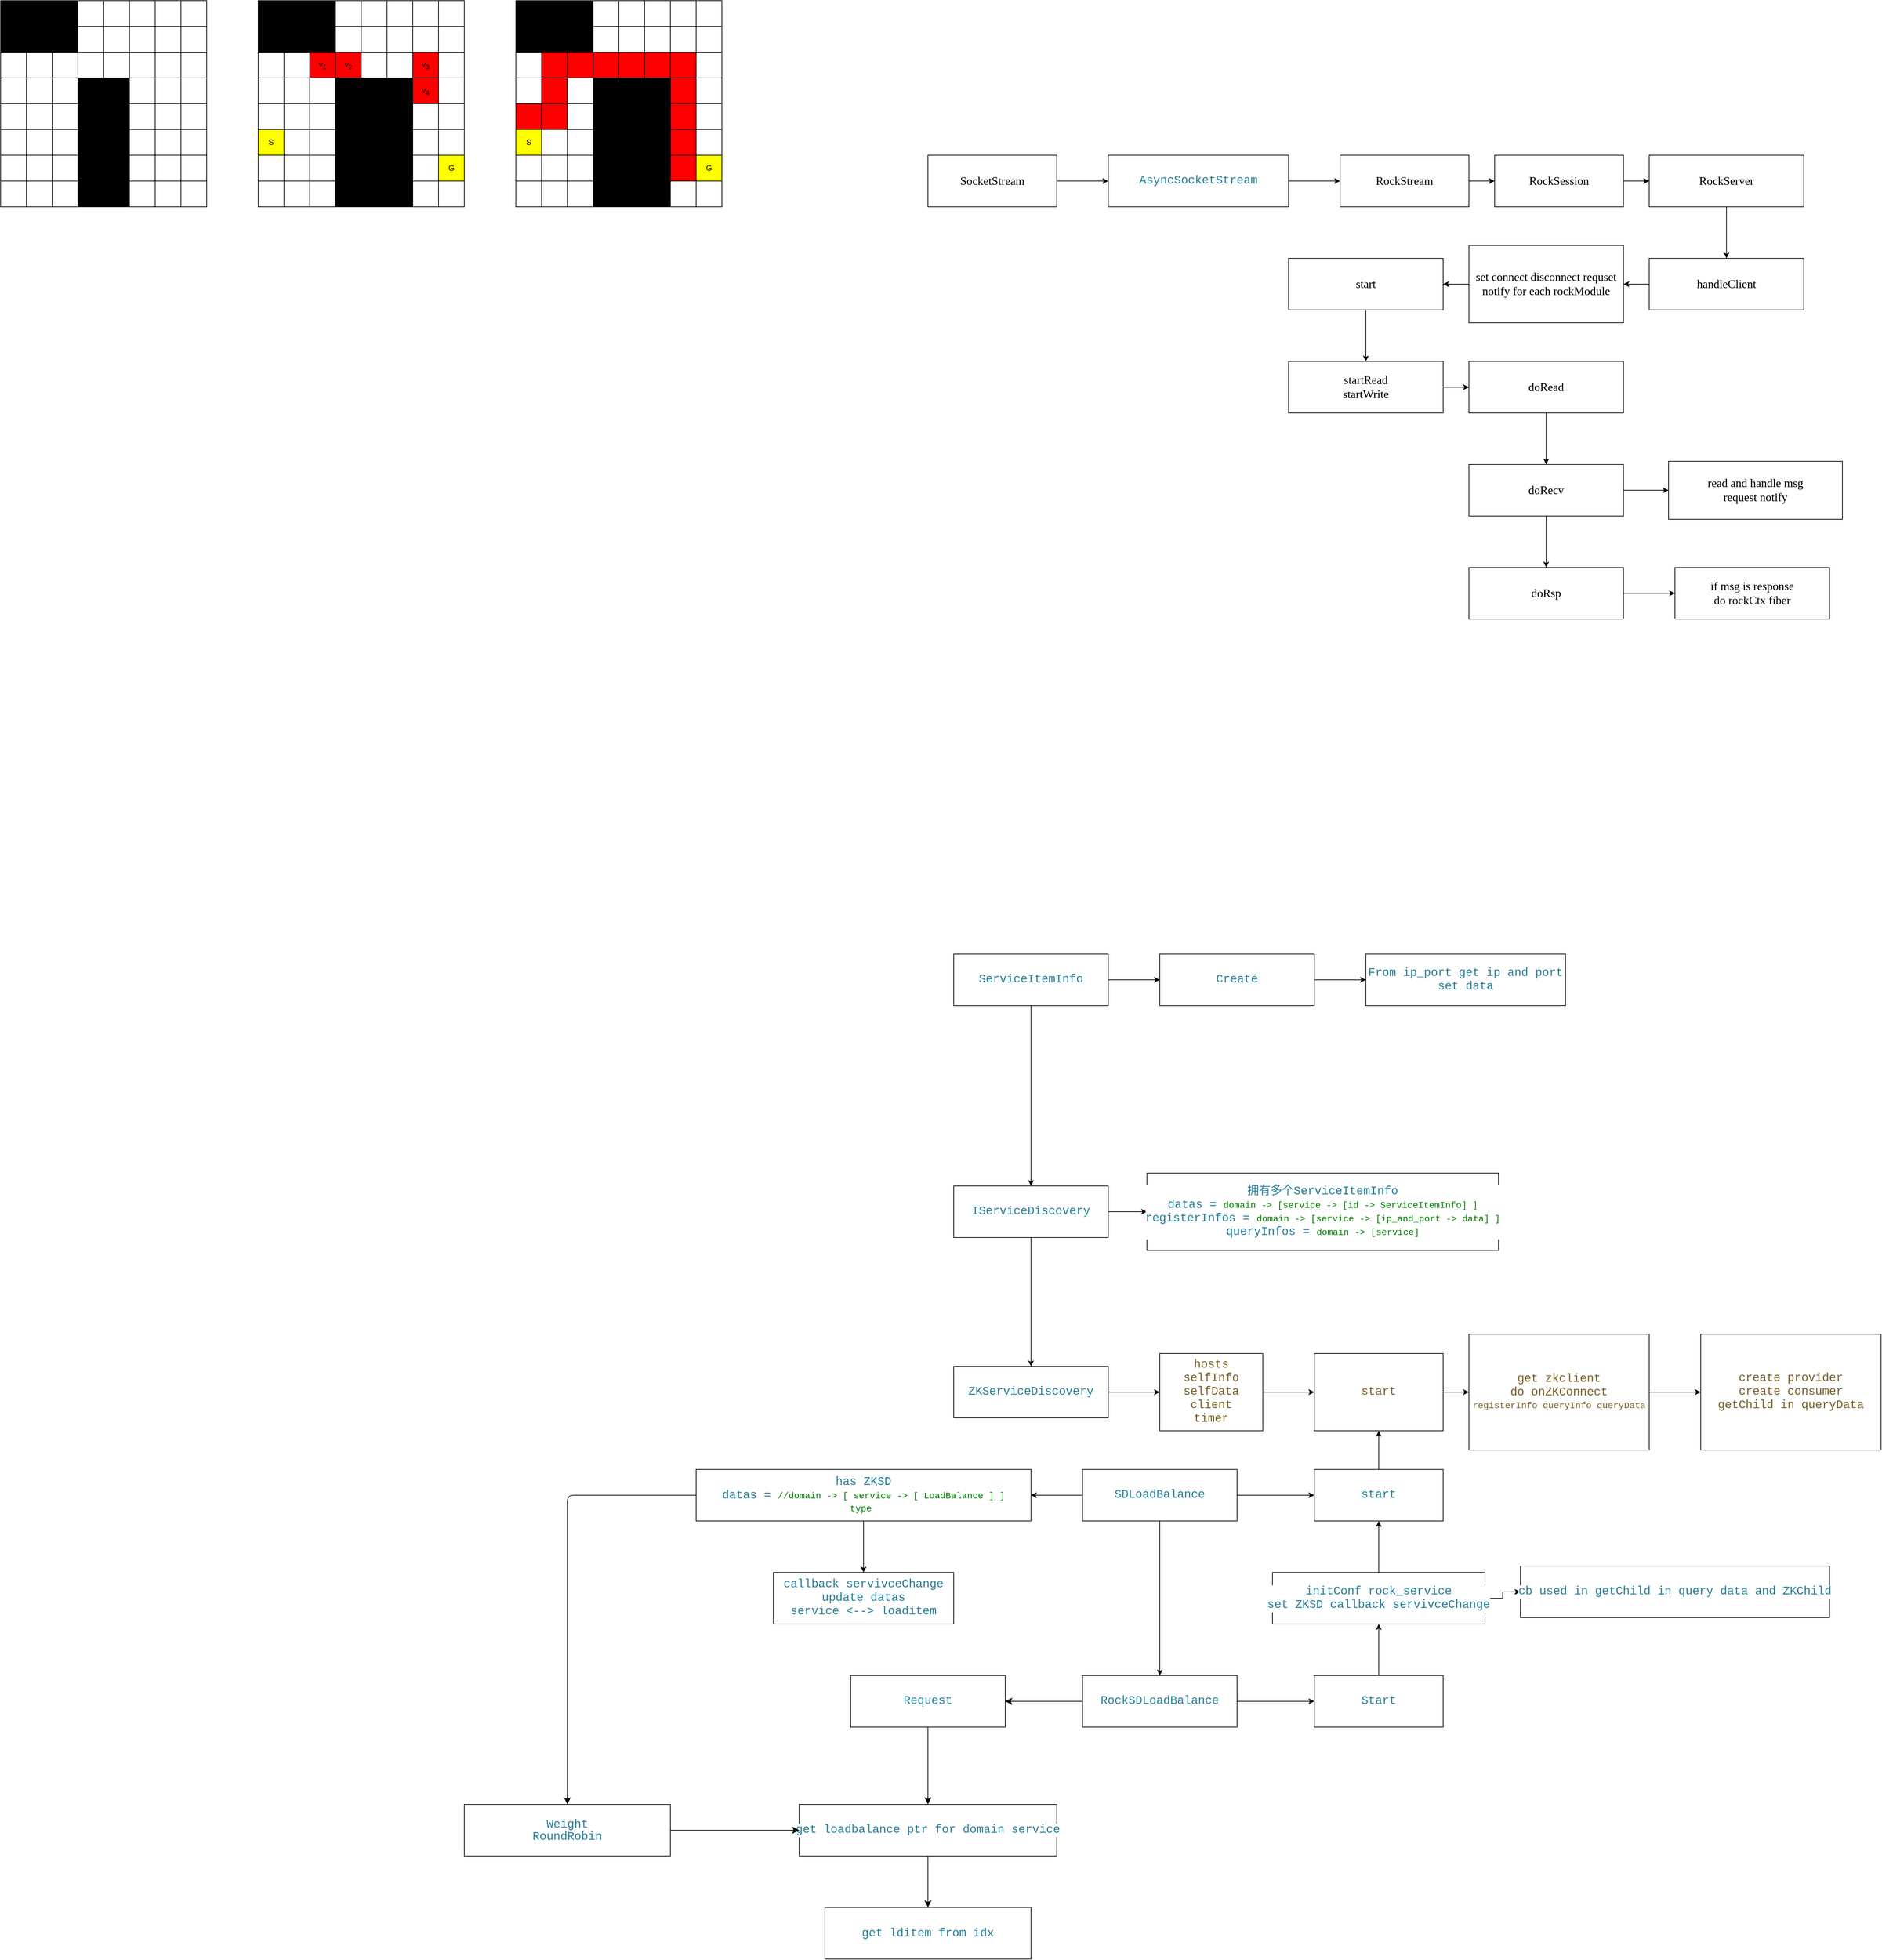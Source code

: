 <mxfile version="24.7.6">
  <diagram name="第 1 页" id="d2mPHhyUvuULvc4ICSST">
    <mxGraphModel dx="2900" dy="1830" grid="1" gridSize="10" guides="1" tooltips="1" connect="1" arrows="1" fold="1" page="1" pageScale="1" pageWidth="827" pageHeight="1169" math="0" shadow="0">
      <root>
        <mxCell id="0" />
        <mxCell id="1" parent="0" />
        <mxCell id="b_20STS_lAYRM_HVw5Nr-14" value="" style="edgeStyle=orthogonalEdgeStyle;rounded=0;orthogonalLoop=1;jettySize=auto;html=1;" parent="1" source="b_20STS_lAYRM_HVw5Nr-1" target="b_20STS_lAYRM_HVw5Nr-13" edge="1">
          <mxGeometry relative="1" as="geometry" />
        </mxCell>
        <mxCell id="b_20STS_lAYRM_HVw5Nr-1" value="&lt;font face=&quot;Lucida Console&quot; style=&quot;font-size: 18px;&quot;&gt;RockServer&lt;/font&gt;" style="rounded=0;whiteSpace=wrap;html=1;" parent="1" vertex="1">
          <mxGeometry x="1160" width="240" height="80" as="geometry" />
        </mxCell>
        <mxCell id="b_20STS_lAYRM_HVw5Nr-8" value="" style="edgeStyle=orthogonalEdgeStyle;rounded=0;orthogonalLoop=1;jettySize=auto;html=1;" parent="1" source="b_20STS_lAYRM_HVw5Nr-2" target="b_20STS_lAYRM_HVw5Nr-7" edge="1">
          <mxGeometry relative="1" as="geometry" />
        </mxCell>
        <mxCell id="b_20STS_lAYRM_HVw5Nr-2" value="&lt;pre style=&quot;color: rgb(59, 59, 59); background-color: rgb(255, 255, 255); font-family: Consolas, &amp;quot;Courier New&amp;quot;, monospace; line-height: 19px; white-space: pre;&quot;&gt;&lt;span style=&quot;color: rgb(38, 127, 153);&quot;&gt;&lt;font style=&quot;font-size: 18px;&quot;&gt;AsyncSocketStream&lt;/font&gt;&lt;/span&gt;&lt;/pre&gt;" style="rounded=0;whiteSpace=wrap;html=1;" parent="1" vertex="1">
          <mxGeometry x="320" width="280" height="80" as="geometry" />
        </mxCell>
        <mxCell id="b_20STS_lAYRM_HVw5Nr-4" value="" style="edgeStyle=orthogonalEdgeStyle;rounded=0;orthogonalLoop=1;jettySize=auto;html=1;" parent="1" source="b_20STS_lAYRM_HVw5Nr-3" target="b_20STS_lAYRM_HVw5Nr-2" edge="1">
          <mxGeometry relative="1" as="geometry" />
        </mxCell>
        <mxCell id="b_20STS_lAYRM_HVw5Nr-3" value="&lt;font face=&quot;Lucida Console&quot; style=&quot;font-size: 18px;&quot;&gt;SocketStream&lt;/font&gt;" style="rounded=0;whiteSpace=wrap;html=1;" parent="1" vertex="1">
          <mxGeometry x="40" width="200" height="80" as="geometry" />
        </mxCell>
        <mxCell id="b_20STS_lAYRM_HVw5Nr-11" value="" style="edgeStyle=orthogonalEdgeStyle;rounded=0;orthogonalLoop=1;jettySize=auto;html=1;" parent="1" source="b_20STS_lAYRM_HVw5Nr-7" target="b_20STS_lAYRM_HVw5Nr-10" edge="1">
          <mxGeometry relative="1" as="geometry" />
        </mxCell>
        <mxCell id="b_20STS_lAYRM_HVw5Nr-7" value="&lt;font face=&quot;Lucida Console&quot; style=&quot;font-size: 18px;&quot;&gt;RockStream&lt;/font&gt;" style="rounded=0;whiteSpace=wrap;html=1;" parent="1" vertex="1">
          <mxGeometry x="680" width="200" height="80" as="geometry" />
        </mxCell>
        <mxCell id="b_20STS_lAYRM_HVw5Nr-12" value="" style="edgeStyle=orthogonalEdgeStyle;rounded=0;orthogonalLoop=1;jettySize=auto;html=1;" parent="1" source="b_20STS_lAYRM_HVw5Nr-10" target="b_20STS_lAYRM_HVw5Nr-1" edge="1">
          <mxGeometry relative="1" as="geometry" />
        </mxCell>
        <mxCell id="b_20STS_lAYRM_HVw5Nr-10" value="&lt;font face=&quot;Lucida Console&quot; style=&quot;font-size: 18px;&quot;&gt;RockSession&lt;/font&gt;" style="rounded=0;whiteSpace=wrap;html=1;" parent="1" vertex="1">
          <mxGeometry x="920" width="200" height="80" as="geometry" />
        </mxCell>
        <mxCell id="b_20STS_lAYRM_HVw5Nr-18" value="" style="edgeStyle=orthogonalEdgeStyle;rounded=0;orthogonalLoop=1;jettySize=auto;html=1;" parent="1" source="b_20STS_lAYRM_HVw5Nr-13" target="b_20STS_lAYRM_HVw5Nr-17" edge="1">
          <mxGeometry relative="1" as="geometry" />
        </mxCell>
        <mxCell id="b_20STS_lAYRM_HVw5Nr-13" value="&lt;font face=&quot;Lucida Console&quot;&gt;&lt;span style=&quot;font-size: 18px;&quot;&gt;handleClient&lt;/span&gt;&lt;/font&gt;" style="rounded=0;whiteSpace=wrap;html=1;" parent="1" vertex="1">
          <mxGeometry x="1160" y="160" width="240" height="80" as="geometry" />
        </mxCell>
        <mxCell id="b_20STS_lAYRM_HVw5Nr-22" value="" style="edgeStyle=orthogonalEdgeStyle;rounded=0;orthogonalLoop=1;jettySize=auto;html=1;" parent="1" source="b_20STS_lAYRM_HVw5Nr-17" target="b_20STS_lAYRM_HVw5Nr-19" edge="1">
          <mxGeometry relative="1" as="geometry" />
        </mxCell>
        <mxCell id="b_20STS_lAYRM_HVw5Nr-17" value="&lt;font face=&quot;Lucida Console&quot;&gt;&lt;span style=&quot;font-size: 18px;&quot;&gt;set connect disconnect requset notify for each rockModule&lt;/span&gt;&lt;/font&gt;" style="rounded=0;whiteSpace=wrap;html=1;" parent="1" vertex="1">
          <mxGeometry x="880" y="140" width="240" height="120" as="geometry" />
        </mxCell>
        <mxCell id="b_20STS_lAYRM_HVw5Nr-24" value="" style="edgeStyle=orthogonalEdgeStyle;rounded=0;orthogonalLoop=1;jettySize=auto;html=1;" parent="1" source="b_20STS_lAYRM_HVw5Nr-19" target="b_20STS_lAYRM_HVw5Nr-23" edge="1">
          <mxGeometry relative="1" as="geometry" />
        </mxCell>
        <mxCell id="b_20STS_lAYRM_HVw5Nr-19" value="&lt;font face=&quot;Lucida Console&quot;&gt;&lt;span style=&quot;font-size: 18px;&quot;&gt;start&lt;/span&gt;&lt;/font&gt;" style="rounded=0;whiteSpace=wrap;html=1;" parent="1" vertex="1">
          <mxGeometry x="600" y="160" width="240" height="80" as="geometry" />
        </mxCell>
        <mxCell id="b_20STS_lAYRM_HVw5Nr-26" value="" style="edgeStyle=orthogonalEdgeStyle;rounded=0;orthogonalLoop=1;jettySize=auto;html=1;" parent="1" source="b_20STS_lAYRM_HVw5Nr-23" target="b_20STS_lAYRM_HVw5Nr-25" edge="1">
          <mxGeometry relative="1" as="geometry" />
        </mxCell>
        <mxCell id="b_20STS_lAYRM_HVw5Nr-23" value="&lt;font face=&quot;Lucida Console&quot;&gt;&lt;span style=&quot;font-size: 18px;&quot;&gt;startRead&lt;/span&gt;&lt;/font&gt;&lt;div&gt;&lt;span style=&quot;font-size: 18px; font-family: &amp;quot;Lucida Console&amp;quot;; background-color: initial;&quot;&gt;startWrite&lt;/span&gt;&lt;/div&gt;" style="rounded=0;whiteSpace=wrap;html=1;" parent="1" vertex="1">
          <mxGeometry x="600" y="320" width="240" height="80" as="geometry" />
        </mxCell>
        <mxCell id="b_20STS_lAYRM_HVw5Nr-31" value="" style="edgeStyle=orthogonalEdgeStyle;rounded=0;orthogonalLoop=1;jettySize=auto;html=1;" parent="1" source="b_20STS_lAYRM_HVw5Nr-25" target="b_20STS_lAYRM_HVw5Nr-30" edge="1">
          <mxGeometry relative="1" as="geometry" />
        </mxCell>
        <mxCell id="b_20STS_lAYRM_HVw5Nr-25" value="&lt;font face=&quot;Lucida Console&quot;&gt;&lt;span style=&quot;font-size: 18px;&quot;&gt;doRead&lt;/span&gt;&lt;/font&gt;" style="rounded=0;whiteSpace=wrap;html=1;" parent="1" vertex="1">
          <mxGeometry x="880" y="320" width="240" height="80" as="geometry" />
        </mxCell>
        <mxCell id="b_20STS_lAYRM_HVw5Nr-27" value="&lt;font face=&quot;Lucida Console&quot;&gt;&lt;span style=&quot;font-size: 18px;&quot;&gt;read and handle msg&lt;/span&gt;&lt;/font&gt;&lt;div&gt;&lt;font face=&quot;Lucida Console&quot;&gt;&lt;span style=&quot;font-size: 18px;&quot;&gt;request notify&lt;/span&gt;&lt;/font&gt;&lt;/div&gt;" style="rounded=0;whiteSpace=wrap;html=1;" parent="1" vertex="1">
          <mxGeometry x="1190" y="475" width="270" height="90" as="geometry" />
        </mxCell>
        <mxCell id="b_20STS_lAYRM_HVw5Nr-32" value="" style="edgeStyle=orthogonalEdgeStyle;rounded=0;orthogonalLoop=1;jettySize=auto;html=1;" parent="1" source="b_20STS_lAYRM_HVw5Nr-30" target="b_20STS_lAYRM_HVw5Nr-27" edge="1">
          <mxGeometry relative="1" as="geometry" />
        </mxCell>
        <mxCell id="b_20STS_lAYRM_HVw5Nr-34" value="" style="edgeStyle=orthogonalEdgeStyle;rounded=0;orthogonalLoop=1;jettySize=auto;html=1;" parent="1" source="b_20STS_lAYRM_HVw5Nr-30" target="b_20STS_lAYRM_HVw5Nr-33" edge="1">
          <mxGeometry relative="1" as="geometry" />
        </mxCell>
        <mxCell id="b_20STS_lAYRM_HVw5Nr-30" value="&lt;font face=&quot;Lucida Console&quot;&gt;&lt;span style=&quot;font-size: 18px;&quot;&gt;doRecv&lt;/span&gt;&lt;/font&gt;" style="rounded=0;whiteSpace=wrap;html=1;" parent="1" vertex="1">
          <mxGeometry x="880" y="480" width="240" height="80" as="geometry" />
        </mxCell>
        <mxCell id="b_20STS_lAYRM_HVw5Nr-36" value="" style="edgeStyle=orthogonalEdgeStyle;rounded=0;orthogonalLoop=1;jettySize=auto;html=1;" parent="1" source="b_20STS_lAYRM_HVw5Nr-33" target="b_20STS_lAYRM_HVw5Nr-35" edge="1">
          <mxGeometry relative="1" as="geometry" />
        </mxCell>
        <mxCell id="b_20STS_lAYRM_HVw5Nr-33" value="&lt;font face=&quot;Lucida Console&quot;&gt;&lt;span style=&quot;font-size: 18px;&quot;&gt;doRsp&lt;/span&gt;&lt;/font&gt;" style="rounded=0;whiteSpace=wrap;html=1;" parent="1" vertex="1">
          <mxGeometry x="880" y="640" width="240" height="80" as="geometry" />
        </mxCell>
        <mxCell id="b_20STS_lAYRM_HVw5Nr-35" value="&lt;font face=&quot;Lucida Console&quot;&gt;&lt;span style=&quot;font-size: 18px;&quot;&gt;if msg is response&lt;/span&gt;&lt;/font&gt;&lt;div&gt;&lt;font face=&quot;Lucida Console&quot;&gt;&lt;span style=&quot;font-size: 18px;&quot;&gt;do rockCtx fiber&lt;/span&gt;&lt;/font&gt;&lt;/div&gt;" style="rounded=0;whiteSpace=wrap;html=1;" parent="1" vertex="1">
          <mxGeometry x="1200" y="640" width="240" height="80" as="geometry" />
        </mxCell>
        <mxCell id="FbWuHJWxQ1fCQQly8lGh-6" value="" style="edgeStyle=orthogonalEdgeStyle;rounded=0;orthogonalLoop=1;jettySize=auto;html=1;" parent="1" source="FbWuHJWxQ1fCQQly8lGh-1" target="FbWuHJWxQ1fCQQly8lGh-2" edge="1">
          <mxGeometry relative="1" as="geometry" />
        </mxCell>
        <mxCell id="LXZmz6eaG3HPmyScxbba-10" value="" style="edgeStyle=orthogonalEdgeStyle;rounded=0;orthogonalLoop=1;jettySize=auto;html=1;" parent="1" source="FbWuHJWxQ1fCQQly8lGh-1" target="LXZmz6eaG3HPmyScxbba-9" edge="1">
          <mxGeometry relative="1" as="geometry" />
        </mxCell>
        <mxCell id="FbWuHJWxQ1fCQQly8lGh-1" value="&lt;div style=&quot;color: rgb(59, 59, 59); background-color: rgb(255, 255, 255); font-family: Consolas, &amp;quot;Courier New&amp;quot;, monospace; line-height: 19px; white-space: pre;&quot;&gt;&lt;div style=&quot;line-height: 19px;&quot;&gt;&lt;span style=&quot;color: rgb(38, 127, 153);&quot;&gt;&lt;font style=&quot;font-size: 18px;&quot;&gt;IServiceDiscovery&lt;/font&gt;&lt;/span&gt;&lt;/div&gt;&lt;/div&gt;" style="rounded=0;whiteSpace=wrap;html=1;" parent="1" vertex="1">
          <mxGeometry x="80" y="1600" width="240" height="80" as="geometry" />
        </mxCell>
        <mxCell id="LXZmz6eaG3HPmyScxbba-2" value="" style="edgeStyle=orthogonalEdgeStyle;rounded=0;orthogonalLoop=1;jettySize=auto;html=1;" parent="1" source="FbWuHJWxQ1fCQQly8lGh-2" target="LXZmz6eaG3HPmyScxbba-1" edge="1">
          <mxGeometry relative="1" as="geometry" />
        </mxCell>
        <mxCell id="FbWuHJWxQ1fCQQly8lGh-2" value="&lt;div style=&quot;color: rgb(59, 59, 59); background-color: rgb(255, 255, 255); font-family: Consolas, &amp;quot;Courier New&amp;quot;, monospace; line-height: 19px; white-space: pre;&quot;&gt;&lt;span style=&quot;color: rgb(38, 127, 153);&quot;&gt;&lt;font style=&quot;font-size: 18px;&quot;&gt;ZKServiceDiscovery&lt;/font&gt;&lt;/span&gt;&lt;/div&gt;" style="rounded=0;whiteSpace=wrap;html=1;" parent="1" vertex="1">
          <mxGeometry x="80" y="1880" width="240" height="80" as="geometry" />
        </mxCell>
        <mxCell id="FbWuHJWxQ1fCQQly8lGh-5" value="" style="edgeStyle=orthogonalEdgeStyle;rounded=0;orthogonalLoop=1;jettySize=auto;html=1;" parent="1" source="FbWuHJWxQ1fCQQly8lGh-3" target="FbWuHJWxQ1fCQQly8lGh-1" edge="1">
          <mxGeometry relative="1" as="geometry" />
        </mxCell>
        <mxCell id="LXZmz6eaG3HPmyScxbba-4" value="" style="edgeStyle=orthogonalEdgeStyle;rounded=0;orthogonalLoop=1;jettySize=auto;html=1;" parent="1" source="FbWuHJWxQ1fCQQly8lGh-3" target="LXZmz6eaG3HPmyScxbba-3" edge="1">
          <mxGeometry relative="1" as="geometry" />
        </mxCell>
        <mxCell id="FbWuHJWxQ1fCQQly8lGh-3" value="&lt;div style=&quot;color: rgb(59, 59, 59); background-color: rgb(255, 255, 255); font-family: Consolas, &amp;quot;Courier New&amp;quot;, monospace; line-height: 19px; white-space: pre;&quot;&gt;&lt;div style=&quot;line-height: 19px;&quot;&gt;&lt;div style=&quot;line-height: 19px;&quot;&gt;&lt;span style=&quot;color: rgb(38, 127, 153);&quot;&gt;&lt;font style=&quot;font-size: 18px;&quot;&gt;ServiceItemInfo&lt;/font&gt;&lt;/span&gt;&lt;/div&gt;&lt;/div&gt;&lt;/div&gt;" style="rounded=0;whiteSpace=wrap;html=1;" parent="1" vertex="1">
          <mxGeometry x="80" y="1240" width="240" height="80" as="geometry" />
        </mxCell>
        <mxCell id="pS0YvzMVe67xT3mDCH28-2" value="" style="edgeStyle=orthogonalEdgeStyle;rounded=0;orthogonalLoop=1;jettySize=auto;html=1;" parent="1" source="FbWuHJWxQ1fCQQly8lGh-7" target="pS0YvzMVe67xT3mDCH28-1" edge="1">
          <mxGeometry relative="1" as="geometry" />
        </mxCell>
        <mxCell id="zuj-DUAl6IfDfsKlfWeG-2" value="" style="edgeStyle=none;curved=1;rounded=0;orthogonalLoop=1;jettySize=auto;html=1;fontSize=12;startSize=8;endSize=8;" parent="1" source="FbWuHJWxQ1fCQQly8lGh-7" target="zuj-DUAl6IfDfsKlfWeG-1" edge="1">
          <mxGeometry relative="1" as="geometry" />
        </mxCell>
        <mxCell id="FbWuHJWxQ1fCQQly8lGh-7" value="&lt;div style=&quot;color: rgb(59, 59, 59); background-color: rgb(255, 255, 255); font-family: Consolas, &amp;quot;Courier New&amp;quot;, monospace; line-height: 19px; white-space: pre;&quot;&gt;&lt;div style=&quot;line-height: 19px;&quot;&gt;&lt;span style=&quot;color: rgb(38, 127, 153);&quot;&gt;&lt;font style=&quot;font-size: 18px;&quot;&gt;RockSDLoadBalance&lt;/font&gt;&lt;/span&gt;&lt;/div&gt;&lt;/div&gt;" style="rounded=0;whiteSpace=wrap;html=1;" parent="1" vertex="1">
          <mxGeometry x="280" y="2360" width="240" height="80" as="geometry" />
        </mxCell>
        <mxCell id="pS0YvzMVe67xT3mDCH28-6" value="" style="edgeStyle=orthogonalEdgeStyle;rounded=0;orthogonalLoop=1;jettySize=auto;html=1;" parent="1" source="Y9UezcKfLyh4hibmYz1g-1" target="pS0YvzMVe67xT3mDCH28-5" edge="1">
          <mxGeometry relative="1" as="geometry" />
        </mxCell>
        <mxCell id="msbiENJLlhLD6t8gdGTx-8" value="" style="edgeStyle=orthogonalEdgeStyle;rounded=0;orthogonalLoop=1;jettySize=auto;html=1;" parent="1" source="Y9UezcKfLyh4hibmYz1g-1" target="msbiENJLlhLD6t8gdGTx-7" edge="1">
          <mxGeometry relative="1" as="geometry" />
        </mxCell>
        <mxCell id="msbiENJLlhLD6t8gdGTx-11" value="" style="edgeStyle=orthogonalEdgeStyle;rounded=0;orthogonalLoop=1;jettySize=auto;html=1;entryX=0.5;entryY=0;entryDx=0;entryDy=0;" parent="1" source="Y9UezcKfLyh4hibmYz1g-1" target="FbWuHJWxQ1fCQQly8lGh-7" edge="1">
          <mxGeometry relative="1" as="geometry">
            <mxPoint x="400" y="2210" as="targetPoint" />
          </mxGeometry>
        </mxCell>
        <mxCell id="Y9UezcKfLyh4hibmYz1g-1" value="&lt;div style=&quot;color: rgb(59, 59, 59); background-color: rgb(255, 255, 255); font-family: Consolas, &amp;quot;Courier New&amp;quot;, monospace; line-height: 19px; white-space: pre;&quot;&gt;&lt;div style=&quot;line-height: 19px;&quot;&gt;&lt;div style=&quot;line-height: 19px;&quot;&gt;&lt;span style=&quot;color: rgb(38, 127, 153);&quot;&gt;&lt;font style=&quot;font-size: 18px;&quot;&gt;SDLoadBalance&lt;/font&gt;&lt;/span&gt;&lt;/div&gt;&lt;/div&gt;&lt;/div&gt;" style="rounded=0;whiteSpace=wrap;html=1;" parent="1" vertex="1">
          <mxGeometry x="280" y="2040" width="240" height="80" as="geometry" />
        </mxCell>
        <mxCell id="LXZmz6eaG3HPmyScxbba-12" value="" style="edgeStyle=orthogonalEdgeStyle;rounded=0;orthogonalLoop=1;jettySize=auto;html=1;" parent="1" source="LXZmz6eaG3HPmyScxbba-1" target="LXZmz6eaG3HPmyScxbba-11" edge="1">
          <mxGeometry relative="1" as="geometry" />
        </mxCell>
        <mxCell id="LXZmz6eaG3HPmyScxbba-1" value="&lt;div style=&quot;background-color: rgb(255, 255, 255); font-family: Consolas, &amp;quot;Courier New&amp;quot;, monospace; line-height: 19px; white-space: pre;&quot;&gt;&lt;div style=&quot;line-height: 19px;&quot;&gt;&lt;font color=&quot;#795e26&quot;&gt;&lt;span style=&quot;font-size: 18px;&quot;&gt;hosts&lt;/span&gt;&lt;/font&gt;&lt;/div&gt;&lt;div style=&quot;line-height: 19px;&quot;&gt;&lt;font color=&quot;#795e26&quot;&gt;&lt;span style=&quot;font-size: 18px;&quot;&gt;selfInfo&lt;/span&gt;&lt;/font&gt;&lt;/div&gt;&lt;div style=&quot;line-height: 19px;&quot;&gt;&lt;font color=&quot;#795e26&quot;&gt;&lt;span style=&quot;font-size: 18px;&quot;&gt;selfData&lt;/span&gt;&lt;/font&gt;&lt;/div&gt;&lt;div style=&quot;line-height: 19px;&quot;&gt;&lt;font color=&quot;#795e26&quot;&gt;&lt;span style=&quot;font-size: 18px;&quot;&gt;client&lt;/span&gt;&lt;/font&gt;&lt;/div&gt;&lt;div style=&quot;line-height: 19px;&quot;&gt;&lt;font color=&quot;#795e26&quot;&gt;&lt;span style=&quot;font-size: 18px;&quot;&gt;timer&lt;/span&gt;&lt;/font&gt;&lt;/div&gt;&lt;/div&gt;" style="rounded=0;whiteSpace=wrap;html=1;" parent="1" vertex="1">
          <mxGeometry x="400" y="1860" width="160" height="120" as="geometry" />
        </mxCell>
        <mxCell id="LXZmz6eaG3HPmyScxbba-8" value="" style="edgeStyle=orthogonalEdgeStyle;rounded=0;orthogonalLoop=1;jettySize=auto;html=1;" parent="1" source="LXZmz6eaG3HPmyScxbba-3" target="LXZmz6eaG3HPmyScxbba-7" edge="1">
          <mxGeometry relative="1" as="geometry" />
        </mxCell>
        <mxCell id="LXZmz6eaG3HPmyScxbba-3" value="&lt;div style=&quot;background-color: rgb(255, 255, 255); font-family: Consolas, &amp;quot;Courier New&amp;quot;, monospace; line-height: 19px; white-space: pre;&quot;&gt;&lt;div style=&quot;line-height: 19px;&quot;&gt;&lt;div style=&quot;line-height: 19px;&quot;&gt;&lt;font color=&quot;#267f99&quot;&gt;&lt;span style=&quot;font-size: 18px;&quot;&gt;Create&lt;/span&gt;&lt;/font&gt;&lt;/div&gt;&lt;/div&gt;&lt;/div&gt;" style="rounded=0;whiteSpace=wrap;html=1;" parent="1" vertex="1">
          <mxGeometry x="400" y="1240" width="240" height="80" as="geometry" />
        </mxCell>
        <mxCell id="LXZmz6eaG3HPmyScxbba-7" value="&lt;div style=&quot;background-color: rgb(255, 255, 255); font-family: Consolas, &amp;quot;Courier New&amp;quot;, monospace; line-height: 19px; white-space: pre;&quot;&gt;&lt;div style=&quot;line-height: 19px;&quot;&gt;&lt;div style=&quot;line-height: 19px;&quot;&gt;&lt;font color=&quot;#267f99&quot;&gt;&lt;span style=&quot;font-size: 18px;&quot;&gt;From ip_port get ip and port&lt;/span&gt;&lt;/font&gt;&lt;/div&gt;&lt;div style=&quot;line-height: 19px;&quot;&gt;&lt;font color=&quot;#267f99&quot;&gt;&lt;span style=&quot;font-size: 18px;&quot;&gt;set data&lt;/span&gt;&lt;/font&gt;&lt;/div&gt;&lt;/div&gt;&lt;/div&gt;" style="rounded=0;whiteSpace=wrap;html=1;" parent="1" vertex="1">
          <mxGeometry x="720" y="1240" width="310" height="80" as="geometry" />
        </mxCell>
        <mxCell id="LXZmz6eaG3HPmyScxbba-9" value="&lt;div style=&quot;background-color: rgb(255, 255, 255); font-family: Consolas, &amp;quot;Courier New&amp;quot;, monospace; line-height: 19px; white-space: pre;&quot;&gt;&lt;div style=&quot;line-height: 19px;&quot;&gt;&lt;font color=&quot;#267f99&quot;&gt;&lt;span style=&quot;font-size: 18px;&quot;&gt;拥有多个ServiceItemInfo&lt;/span&gt;&lt;/font&gt;&lt;/div&gt;&lt;div style=&quot;line-height: 19px;&quot;&gt;&lt;font color=&quot;#267f99&quot;&gt;&lt;span style=&quot;font-size: 18px;&quot;&gt;datas = &lt;/span&gt;&lt;/font&gt;&lt;span style=&quot;color: rgb(0, 128, 0); font-size: 14px;&quot;&gt;domain -&amp;gt; [service -&amp;gt; [id -&amp;gt; ServiceItemInfo] ]&lt;/span&gt;&lt;/div&gt;&lt;div style=&quot;line-height: 19px;&quot;&gt;&lt;font color=&quot;#267f99&quot;&gt;&lt;span style=&quot;font-size: 18px;&quot;&gt;registerInfos = &lt;/span&gt;&lt;/font&gt;&lt;span style=&quot;color: rgb(0, 128, 0); font-size: 14px;&quot;&gt;domain -&amp;gt; [service -&amp;gt; [ip_and_port -&amp;gt; data] ]&lt;/span&gt;&lt;/div&gt;&lt;div style=&quot;line-height: 19px;&quot;&gt;&lt;font color=&quot;#267f99&quot;&gt;&lt;span style=&quot;font-size: 18px;&quot;&gt;queryInfos = &lt;/span&gt;&lt;/font&gt;&lt;span style=&quot;color: rgb(0, 128, 0); font-size: 14px;&quot;&gt;domain -&amp;gt; [service]&lt;/span&gt;&lt;/div&gt;&lt;/div&gt;" style="rounded=0;whiteSpace=wrap;html=1;" parent="1" vertex="1">
          <mxGeometry x="380" y="1580" width="546" height="120" as="geometry" />
        </mxCell>
        <mxCell id="LXZmz6eaG3HPmyScxbba-16" value="" style="edgeStyle=orthogonalEdgeStyle;rounded=0;orthogonalLoop=1;jettySize=auto;html=1;" parent="1" source="LXZmz6eaG3HPmyScxbba-11" target="LXZmz6eaG3HPmyScxbba-15" edge="1">
          <mxGeometry relative="1" as="geometry" />
        </mxCell>
        <mxCell id="LXZmz6eaG3HPmyScxbba-11" value="&lt;div style=&quot;background-color: rgb(255, 255, 255); font-family: Consolas, &amp;quot;Courier New&amp;quot;, monospace; line-height: 19px; white-space: pre;&quot;&gt;&lt;div style=&quot;line-height: 19px;&quot;&gt;&lt;font color=&quot;#795e26&quot;&gt;&lt;span style=&quot;font-size: 18px;&quot;&gt;start&lt;/span&gt;&lt;/font&gt;&lt;/div&gt;&lt;/div&gt;" style="rounded=0;whiteSpace=wrap;html=1;" parent="1" vertex="1">
          <mxGeometry x="640" y="1860" width="200" height="120" as="geometry" />
        </mxCell>
        <mxCell id="msbiENJLlhLD6t8gdGTx-6" value="" style="edgeStyle=orthogonalEdgeStyle;rounded=0;orthogonalLoop=1;jettySize=auto;html=1;" parent="1" source="LXZmz6eaG3HPmyScxbba-15" target="msbiENJLlhLD6t8gdGTx-5" edge="1">
          <mxGeometry relative="1" as="geometry" />
        </mxCell>
        <mxCell id="LXZmz6eaG3HPmyScxbba-15" value="&lt;div style=&quot;background-color: rgb(255, 255, 255); font-family: Consolas, &amp;quot;Courier New&amp;quot;, monospace; line-height: 19px; white-space: pre;&quot;&gt;&lt;div style=&quot;line-height: 19px;&quot;&gt;&lt;font color=&quot;#795e26&quot;&gt;&lt;span style=&quot;font-size: 18px;&quot;&gt;get zkclient&lt;/span&gt;&lt;/font&gt;&lt;/div&gt;&lt;div style=&quot;line-height: 19px;&quot;&gt;&lt;font color=&quot;#795e26&quot;&gt;&lt;span style=&quot;font-size: 18px;&quot;&gt;do &lt;/span&gt;&lt;/font&gt;&lt;span style=&quot;color: rgb(121, 94, 38);&quot;&gt;&lt;font style=&quot;font-size: 18px;&quot;&gt;onZKConnect&lt;/font&gt;&lt;/span&gt;&lt;/div&gt;&lt;div style=&quot;line-height: 19px;&quot;&gt;&lt;div style=&quot;color: rgb(59, 59, 59); font-size: 14px; line-height: 19px;&quot;&gt;&lt;span style=&quot;color: #795e26;&quot;&gt;registerInfo queryInfo queryData&lt;/span&gt;&lt;/div&gt;&lt;/div&gt;&lt;/div&gt;" style="rounded=0;whiteSpace=wrap;html=1;" parent="1" vertex="1">
          <mxGeometry x="880" y="1830" width="280" height="180" as="geometry" />
        </mxCell>
        <mxCell id="pS0YvzMVe67xT3mDCH28-4" value="" style="edgeStyle=orthogonalEdgeStyle;rounded=0;orthogonalLoop=1;jettySize=auto;html=1;" parent="1" source="pS0YvzMVe67xT3mDCH28-1" target="pS0YvzMVe67xT3mDCH28-3" edge="1">
          <mxGeometry relative="1" as="geometry" />
        </mxCell>
        <mxCell id="pS0YvzMVe67xT3mDCH28-1" value="&lt;div style=&quot;color: rgb(59, 59, 59); background-color: rgb(255, 255, 255); font-family: Consolas, &amp;quot;Courier New&amp;quot;, monospace; line-height: 19px; white-space: pre;&quot;&gt;&lt;div style=&quot;line-height: 19px;&quot;&gt;&lt;span style=&quot;color: rgb(38, 127, 153);&quot;&gt;&lt;font style=&quot;font-size: 18px;&quot;&gt;Start&lt;/font&gt;&lt;/span&gt;&lt;/div&gt;&lt;/div&gt;" style="rounded=0;whiteSpace=wrap;html=1;" parent="1" vertex="1">
          <mxGeometry x="640" y="2360" width="200" height="80" as="geometry" />
        </mxCell>
        <mxCell id="pS0YvzMVe67xT3mDCH28-7" value="" style="edgeStyle=orthogonalEdgeStyle;rounded=0;orthogonalLoop=1;jettySize=auto;html=1;" parent="1" source="pS0YvzMVe67xT3mDCH28-3" target="pS0YvzMVe67xT3mDCH28-5" edge="1">
          <mxGeometry relative="1" as="geometry" />
        </mxCell>
        <mxCell id="msbiENJLlhLD6t8gdGTx-2" value="" style="edgeStyle=orthogonalEdgeStyle;rounded=0;orthogonalLoop=1;jettySize=auto;html=1;" parent="1" source="pS0YvzMVe67xT3mDCH28-3" target="msbiENJLlhLD6t8gdGTx-1" edge="1">
          <mxGeometry relative="1" as="geometry" />
        </mxCell>
        <mxCell id="pS0YvzMVe67xT3mDCH28-3" value="&lt;div style=&quot;background-color: rgb(255, 255, 255); font-family: Consolas, &amp;quot;Courier New&amp;quot;, monospace; line-height: 19px; white-space: pre;&quot;&gt;&lt;div style=&quot;line-height: 19px;&quot;&gt;&lt;span style=&quot;color: rgb(38, 127, 153); font-size: 18px;&quot;&gt;initConf rock_service&lt;/span&gt;&lt;/div&gt;&lt;div style=&quot;line-height: 19px;&quot;&gt;&lt;span style=&quot;color: rgb(38, 127, 153); font-size: 18px;&quot;&gt;set ZKSD callback servivceChange&lt;/span&gt;&lt;/div&gt;&lt;/div&gt;" style="rounded=0;whiteSpace=wrap;html=1;" parent="1" vertex="1">
          <mxGeometry x="575" y="2200" width="330" height="80" as="geometry" />
        </mxCell>
        <mxCell id="msbiENJLlhLD6t8gdGTx-3" style="edgeStyle=orthogonalEdgeStyle;rounded=0;orthogonalLoop=1;jettySize=auto;html=1;exitX=0.5;exitY=0;exitDx=0;exitDy=0;entryX=0.5;entryY=1;entryDx=0;entryDy=0;" parent="1" source="pS0YvzMVe67xT3mDCH28-5" target="LXZmz6eaG3HPmyScxbba-11" edge="1">
          <mxGeometry relative="1" as="geometry" />
        </mxCell>
        <mxCell id="pS0YvzMVe67xT3mDCH28-5" value="&lt;div style=&quot;color: rgb(59, 59, 59); background-color: rgb(255, 255, 255); font-family: Consolas, &amp;quot;Courier New&amp;quot;, monospace; line-height: 19px; white-space: pre;&quot;&gt;&lt;div style=&quot;line-height: 19px;&quot;&gt;&lt;div style=&quot;line-height: 19px;&quot;&gt;&lt;span style=&quot;color: rgb(38, 127, 153);&quot;&gt;&lt;font style=&quot;font-size: 18px;&quot;&gt;start&lt;/font&gt;&lt;/span&gt;&lt;/div&gt;&lt;/div&gt;&lt;/div&gt;" style="rounded=0;whiteSpace=wrap;html=1;" parent="1" vertex="1">
          <mxGeometry x="640" y="2040" width="200" height="80" as="geometry" />
        </mxCell>
        <mxCell id="msbiENJLlhLD6t8gdGTx-1" value="&lt;div style=&quot;background-color: rgb(255, 255, 255); font-family: Consolas, &amp;quot;Courier New&amp;quot;, monospace; line-height: 19px; white-space: pre;&quot;&gt;&lt;div style=&quot;line-height: 19px;&quot;&gt;&lt;font color=&quot;#267f99&quot;&gt;&lt;span style=&quot;font-size: 18px;&quot;&gt;cb used in getChild in query data and ZKChild&lt;/span&gt;&lt;/font&gt;&lt;/div&gt;&lt;/div&gt;" style="rounded=0;whiteSpace=wrap;html=1;" parent="1" vertex="1">
          <mxGeometry x="960" y="2190" width="480" height="80" as="geometry" />
        </mxCell>
        <mxCell id="msbiENJLlhLD6t8gdGTx-5" value="&lt;div style=&quot;background-color: rgb(255, 255, 255); font-family: Consolas, &amp;quot;Courier New&amp;quot;, monospace; line-height: 19px; white-space: pre;&quot;&gt;&lt;div style=&quot;line-height: 19px;&quot;&gt;&lt;font color=&quot;#795e26&quot;&gt;&lt;span style=&quot;font-size: 18px;&quot;&gt;create provider&lt;/span&gt;&lt;/font&gt;&lt;/div&gt;&lt;div style=&quot;line-height: 19px;&quot;&gt;&lt;font color=&quot;#795e26&quot;&gt;&lt;span style=&quot;font-size: 18px;&quot;&gt;create consumer&lt;/span&gt;&lt;/font&gt;&lt;/div&gt;&lt;div style=&quot;line-height: 19px;&quot;&gt;&lt;font color=&quot;#795e26&quot;&gt;&lt;span style=&quot;font-size: 18px;&quot;&gt;getChild in queryData&lt;/span&gt;&lt;/font&gt;&lt;/div&gt;&lt;/div&gt;" style="rounded=0;whiteSpace=wrap;html=1;" parent="1" vertex="1">
          <mxGeometry x="1240" y="1830" width="280" height="180" as="geometry" />
        </mxCell>
        <mxCell id="msbiENJLlhLD6t8gdGTx-15" value="" style="edgeStyle=orthogonalEdgeStyle;rounded=0;orthogonalLoop=1;jettySize=auto;html=1;" parent="1" source="msbiENJLlhLD6t8gdGTx-7" target="msbiENJLlhLD6t8gdGTx-14" edge="1">
          <mxGeometry relative="1" as="geometry" />
        </mxCell>
        <mxCell id="zuj-DUAl6IfDfsKlfWeG-9" style="edgeStyle=orthogonalEdgeStyle;rounded=1;orthogonalLoop=1;jettySize=auto;html=1;exitX=0;exitY=0.5;exitDx=0;exitDy=0;entryX=0.5;entryY=0;entryDx=0;entryDy=0;fontSize=12;startSize=8;endSize=8;" parent="1" source="msbiENJLlhLD6t8gdGTx-7" target="zuj-DUAl6IfDfsKlfWeG-6" edge="1">
          <mxGeometry relative="1" as="geometry" />
        </mxCell>
        <mxCell id="msbiENJLlhLD6t8gdGTx-7" value="&lt;div style=&quot;background-color: rgb(255, 255, 255); font-family: Consolas, &amp;quot;Courier New&amp;quot;, monospace; line-height: 19px; white-space: pre;&quot;&gt;&lt;div style=&quot;line-height: 19px;&quot;&gt;&lt;div style=&quot;line-height: 19px;&quot;&gt;&lt;font color=&quot;#267f99&quot;&gt;&lt;span style=&quot;font-size: 18px;&quot;&gt;has ZKSD&lt;/span&gt;&lt;/font&gt;&lt;/div&gt;&lt;div style=&quot;line-height: 19px;&quot;&gt;&lt;font color=&quot;#267f99&quot;&gt;&lt;span style=&quot;font-size: 18px;&quot;&gt;datas = &lt;/span&gt;&lt;/font&gt;&lt;span style=&quot;color: rgb(0, 128, 0); font-size: 14px;&quot;&gt;//domain -&amp;gt; [ service -&amp;gt; [ LoadBalance ] ]&lt;/span&gt;&lt;/div&gt;&lt;div style=&quot;line-height: 19px;&quot;&gt;&lt;span style=&quot;color: rgb(0, 128, 0); font-size: 14px;&quot;&gt;type &lt;/span&gt;&lt;/div&gt;&lt;/div&gt;&lt;/div&gt;" style="rounded=0;whiteSpace=wrap;html=1;" parent="1" vertex="1">
          <mxGeometry x="-320" y="2040" width="520" height="80" as="geometry" />
        </mxCell>
        <mxCell id="msbiENJLlhLD6t8gdGTx-14" value="&lt;div style=&quot;background-color: rgb(255, 255, 255); font-family: Consolas, &amp;quot;Courier New&amp;quot;, monospace; line-height: 19px; white-space: pre;&quot;&gt;&lt;div style=&quot;line-height: 19px;&quot;&gt;&lt;span style=&quot;color: rgb(38, 127, 153); font-size: 18px;&quot;&gt;callback servivceChange&lt;/span&gt;&lt;br&gt;&lt;/div&gt;&lt;div style=&quot;line-height: 19px;&quot;&gt;&lt;span style=&quot;color: rgb(38, 127, 153); font-size: 18px;&quot;&gt;update datas&lt;/span&gt;&lt;/div&gt;&lt;div style=&quot;line-height: 19px;&quot;&gt;&lt;font color=&quot;#267f99&quot;&gt;&lt;span style=&quot;font-size: 18px;&quot;&gt;service &amp;lt;--&amp;gt; loaditem&lt;/span&gt;&lt;/font&gt;&lt;/div&gt;&lt;/div&gt;" style="rounded=0;whiteSpace=wrap;html=1;" parent="1" vertex="1">
          <mxGeometry x="-200" y="2200" width="280" height="80" as="geometry" />
        </mxCell>
        <mxCell id="zuj-DUAl6IfDfsKlfWeG-4" value="" style="edgeStyle=none;curved=1;rounded=0;orthogonalLoop=1;jettySize=auto;html=1;fontSize=12;startSize=8;endSize=8;" parent="1" source="zuj-DUAl6IfDfsKlfWeG-1" target="zuj-DUAl6IfDfsKlfWeG-3" edge="1">
          <mxGeometry relative="1" as="geometry" />
        </mxCell>
        <mxCell id="zuj-DUAl6IfDfsKlfWeG-1" value="&lt;div style=&quot;color: rgb(59, 59, 59); background-color: rgb(255, 255, 255); font-family: Consolas, &amp;quot;Courier New&amp;quot;, monospace; line-height: 19px; white-space: pre;&quot;&gt;&lt;div style=&quot;line-height: 19px;&quot;&gt;&lt;span style=&quot;color: rgb(38, 127, 153);&quot;&gt;&lt;font style=&quot;font-size: 18px;&quot;&gt;Request&lt;/font&gt;&lt;/span&gt;&lt;/div&gt;&lt;/div&gt;" style="rounded=0;whiteSpace=wrap;html=1;" parent="1" vertex="1">
          <mxGeometry x="-80" y="2360" width="240" height="80" as="geometry" />
        </mxCell>
        <mxCell id="zuj-DUAl6IfDfsKlfWeG-13" value="" style="edgeStyle=none;curved=1;rounded=0;orthogonalLoop=1;jettySize=auto;html=1;fontSize=12;startSize=8;endSize=8;" parent="1" source="zuj-DUAl6IfDfsKlfWeG-3" target="zuj-DUAl6IfDfsKlfWeG-10" edge="1">
          <mxGeometry relative="1" as="geometry" />
        </mxCell>
        <mxCell id="zuj-DUAl6IfDfsKlfWeG-3" value="&lt;div style=&quot;background-color: rgb(255, 255, 255); font-family: Consolas, &amp;quot;Courier New&amp;quot;, monospace; line-height: 19px; white-space: pre;&quot;&gt;&lt;div style=&quot;line-height: 19px;&quot;&gt;&lt;font color=&quot;#267f99&quot;&gt;&lt;span style=&quot;font-size: 18px;&quot;&gt;get loadbalance ptr for domain service&lt;/span&gt;&lt;/font&gt;&lt;/div&gt;&lt;/div&gt;" style="rounded=0;whiteSpace=wrap;html=1;" parent="1" vertex="1">
          <mxGeometry x="-160" y="2560" width="400" height="80" as="geometry" />
        </mxCell>
        <mxCell id="zuj-DUAl6IfDfsKlfWeG-12" style="edgeStyle=none;curved=1;rounded=0;orthogonalLoop=1;jettySize=auto;html=1;fontSize=12;startSize=8;endSize=8;" parent="1" source="zuj-DUAl6IfDfsKlfWeG-6" target="zuj-DUAl6IfDfsKlfWeG-3" edge="1">
          <mxGeometry relative="1" as="geometry" />
        </mxCell>
        <mxCell id="zuj-DUAl6IfDfsKlfWeG-6" value="&lt;div style=&quot;background-color: rgb(255, 255, 255); font-family: Consolas, &amp;quot;Courier New&amp;quot;, monospace; line-height: 19px; white-space: pre; font-size: 18px;&quot;&gt;&lt;div style=&quot;line-height: 19px;&quot;&gt;&lt;font style=&quot;font-size: 18px;&quot; color=&quot;#267f99&quot;&gt;&lt;span style=&quot;&quot;&gt;Weight&lt;/span&gt;&lt;/font&gt;&lt;/div&gt;&lt;div style=&quot;line-height: 19px;&quot;&gt;&lt;div style=&quot;color: rgb(59, 59, 59); line-height: 19px;&quot;&gt;&lt;span style=&quot;color: #267f99;&quot;&gt;RoundRobin&lt;/span&gt;&lt;/div&gt;&lt;/div&gt;&lt;/div&gt;" style="rounded=0;whiteSpace=wrap;html=1;" parent="1" vertex="1">
          <mxGeometry x="-680" y="2560" width="320" height="80" as="geometry" />
        </mxCell>
        <mxCell id="zuj-DUAl6IfDfsKlfWeG-10" value="&lt;div style=&quot;background-color: rgb(255, 255, 255); font-family: Consolas, &amp;quot;Courier New&amp;quot;, monospace; line-height: 19px; white-space: pre; font-size: 18px;&quot;&gt;&lt;div style=&quot;line-height: 19px;&quot;&gt;&lt;font color=&quot;#267f99&quot;&gt;get lditem from idx&lt;/font&gt;&lt;/div&gt;&lt;/div&gt;" style="rounded=0;whiteSpace=wrap;html=1;" parent="1" vertex="1">
          <mxGeometry x="-120" y="2720" width="320" height="80" as="geometry" />
        </mxCell>
        <mxCell id="zG1TftXiIkV4ZdlM_Xne-3" value="" style="rounded=0;whiteSpace=wrap;html=1;fillColor=#000000;" vertex="1" parent="1">
          <mxGeometry x="-1400" y="-240" width="40" height="40" as="geometry" />
        </mxCell>
        <mxCell id="zG1TftXiIkV4ZdlM_Xne-4" value="" style="rounded=0;whiteSpace=wrap;html=1;strokeColor=default;fillColor=#000000;" vertex="1" parent="1">
          <mxGeometry x="-1360" y="-240" width="40" height="40" as="geometry" />
        </mxCell>
        <mxCell id="zG1TftXiIkV4ZdlM_Xne-5" value="" style="rounded=0;whiteSpace=wrap;html=1;fillColor=#000000;" vertex="1" parent="1">
          <mxGeometry x="-1400" y="-200" width="40" height="40" as="geometry" />
        </mxCell>
        <mxCell id="zG1TftXiIkV4ZdlM_Xne-6" value="" style="rounded=0;whiteSpace=wrap;html=1;fillColor=#000000;" vertex="1" parent="1">
          <mxGeometry x="-1360" y="-200" width="40" height="40" as="geometry" />
        </mxCell>
        <mxCell id="zG1TftXiIkV4ZdlM_Xne-7" value="" style="rounded=0;whiteSpace=wrap;html=1;fillColor=#000000;" vertex="1" parent="1">
          <mxGeometry x="-1320" y="-240" width="40" height="40" as="geometry" />
        </mxCell>
        <mxCell id="zG1TftXiIkV4ZdlM_Xne-8" value="" style="rounded=0;whiteSpace=wrap;html=1;" vertex="1" parent="1">
          <mxGeometry x="-1280" y="-240" width="40" height="40" as="geometry" />
        </mxCell>
        <mxCell id="zG1TftXiIkV4ZdlM_Xne-9" value="" style="rounded=0;whiteSpace=wrap;html=1;fillColor=#000000;" vertex="1" parent="1">
          <mxGeometry x="-1320" y="-200" width="40" height="40" as="geometry" />
        </mxCell>
        <mxCell id="zG1TftXiIkV4ZdlM_Xne-10" value="" style="rounded=0;whiteSpace=wrap;html=1;" vertex="1" parent="1">
          <mxGeometry x="-1280" y="-200" width="40" height="40" as="geometry" />
        </mxCell>
        <mxCell id="zG1TftXiIkV4ZdlM_Xne-11" value="" style="rounded=0;whiteSpace=wrap;html=1;" vertex="1" parent="1">
          <mxGeometry x="-1400" y="-160" width="40" height="40" as="geometry" />
        </mxCell>
        <mxCell id="zG1TftXiIkV4ZdlM_Xne-12" value="" style="rounded=0;whiteSpace=wrap;html=1;" vertex="1" parent="1">
          <mxGeometry x="-1360" y="-160" width="40" height="40" as="geometry" />
        </mxCell>
        <mxCell id="zG1TftXiIkV4ZdlM_Xne-13" value="" style="rounded=0;whiteSpace=wrap;html=1;" vertex="1" parent="1">
          <mxGeometry x="-1400" y="-120" width="40" height="40" as="geometry" />
        </mxCell>
        <mxCell id="zG1TftXiIkV4ZdlM_Xne-14" value="" style="rounded=0;whiteSpace=wrap;html=1;" vertex="1" parent="1">
          <mxGeometry x="-1360" y="-120" width="40" height="40" as="geometry" />
        </mxCell>
        <mxCell id="zG1TftXiIkV4ZdlM_Xne-15" value="" style="rounded=0;whiteSpace=wrap;html=1;" vertex="1" parent="1">
          <mxGeometry x="-1320" y="-160" width="40" height="40" as="geometry" />
        </mxCell>
        <mxCell id="zG1TftXiIkV4ZdlM_Xne-16" value="" style="rounded=0;whiteSpace=wrap;html=1;" vertex="1" parent="1">
          <mxGeometry x="-1280" y="-160" width="40" height="40" as="geometry" />
        </mxCell>
        <mxCell id="zG1TftXiIkV4ZdlM_Xne-17" value="" style="rounded=0;whiteSpace=wrap;html=1;" vertex="1" parent="1">
          <mxGeometry x="-1320" y="-120" width="40" height="40" as="geometry" />
        </mxCell>
        <mxCell id="zG1TftXiIkV4ZdlM_Xne-18" value="" style="rounded=0;whiteSpace=wrap;html=1;fillColor=#000000;" vertex="1" parent="1">
          <mxGeometry x="-1280" y="-120" width="40" height="40" as="geometry" />
        </mxCell>
        <mxCell id="zG1TftXiIkV4ZdlM_Xne-19" value="" style="rounded=0;whiteSpace=wrap;html=1;" vertex="1" parent="1">
          <mxGeometry x="-1240" y="-240" width="40" height="40" as="geometry" />
        </mxCell>
        <mxCell id="zG1TftXiIkV4ZdlM_Xne-20" value="" style="rounded=0;whiteSpace=wrap;html=1;" vertex="1" parent="1">
          <mxGeometry x="-1200" y="-240" width="40" height="40" as="geometry" />
        </mxCell>
        <mxCell id="zG1TftXiIkV4ZdlM_Xne-21" value="" style="rounded=0;whiteSpace=wrap;html=1;" vertex="1" parent="1">
          <mxGeometry x="-1240" y="-200" width="40" height="40" as="geometry" />
        </mxCell>
        <mxCell id="zG1TftXiIkV4ZdlM_Xne-22" value="" style="rounded=0;whiteSpace=wrap;html=1;" vertex="1" parent="1">
          <mxGeometry x="-1200" y="-200" width="40" height="40" as="geometry" />
        </mxCell>
        <mxCell id="zG1TftXiIkV4ZdlM_Xne-23" value="" style="rounded=0;whiteSpace=wrap;html=1;" vertex="1" parent="1">
          <mxGeometry x="-1160" y="-240" width="40" height="40" as="geometry" />
        </mxCell>
        <mxCell id="zG1TftXiIkV4ZdlM_Xne-24" value="" style="rounded=0;whiteSpace=wrap;html=1;" vertex="1" parent="1">
          <mxGeometry x="-1120" y="-240" width="40" height="40" as="geometry" />
        </mxCell>
        <mxCell id="zG1TftXiIkV4ZdlM_Xne-25" value="" style="rounded=0;whiteSpace=wrap;html=1;" vertex="1" parent="1">
          <mxGeometry x="-1160" y="-200" width="40" height="40" as="geometry" />
        </mxCell>
        <mxCell id="zG1TftXiIkV4ZdlM_Xne-26" value="" style="rounded=0;whiteSpace=wrap;html=1;" vertex="1" parent="1">
          <mxGeometry x="-1120" y="-200" width="40" height="40" as="geometry" />
        </mxCell>
        <mxCell id="zG1TftXiIkV4ZdlM_Xne-27" value="" style="rounded=0;whiteSpace=wrap;html=1;" vertex="1" parent="1">
          <mxGeometry x="-1240" y="-160" width="40" height="40" as="geometry" />
        </mxCell>
        <mxCell id="zG1TftXiIkV4ZdlM_Xne-28" value="" style="rounded=0;whiteSpace=wrap;html=1;" vertex="1" parent="1">
          <mxGeometry x="-1200" y="-160" width="40" height="40" as="geometry" />
        </mxCell>
        <mxCell id="zG1TftXiIkV4ZdlM_Xne-30" value="" style="rounded=0;whiteSpace=wrap;html=1;" vertex="1" parent="1">
          <mxGeometry x="-1200" y="-120" width="40" height="40" as="geometry" />
        </mxCell>
        <mxCell id="zG1TftXiIkV4ZdlM_Xne-31" value="" style="rounded=0;whiteSpace=wrap;html=1;" vertex="1" parent="1">
          <mxGeometry x="-1160" y="-160" width="40" height="40" as="geometry" />
        </mxCell>
        <mxCell id="zG1TftXiIkV4ZdlM_Xne-32" value="" style="rounded=0;whiteSpace=wrap;html=1;" vertex="1" parent="1">
          <mxGeometry x="-1120" y="-160" width="40" height="40" as="geometry" />
        </mxCell>
        <mxCell id="zG1TftXiIkV4ZdlM_Xne-33" value="" style="rounded=0;whiteSpace=wrap;html=1;" vertex="1" parent="1">
          <mxGeometry x="-1160" y="-120" width="40" height="40" as="geometry" />
        </mxCell>
        <mxCell id="zG1TftXiIkV4ZdlM_Xne-34" value="" style="rounded=0;whiteSpace=wrap;html=1;" vertex="1" parent="1">
          <mxGeometry x="-1120" y="-120" width="40" height="40" as="geometry" />
        </mxCell>
        <mxCell id="zG1TftXiIkV4ZdlM_Xne-35" value="" style="rounded=0;whiteSpace=wrap;html=1;" vertex="1" parent="1">
          <mxGeometry x="-1400" y="-80" width="40" height="40" as="geometry" />
        </mxCell>
        <mxCell id="zG1TftXiIkV4ZdlM_Xne-36" value="" style="rounded=0;whiteSpace=wrap;html=1;" vertex="1" parent="1">
          <mxGeometry x="-1360" y="-80" width="40" height="40" as="geometry" />
        </mxCell>
        <mxCell id="zG1TftXiIkV4ZdlM_Xne-37" value="" style="rounded=0;whiteSpace=wrap;html=1;" vertex="1" parent="1">
          <mxGeometry x="-1400" y="-40" width="40" height="40" as="geometry" />
        </mxCell>
        <mxCell id="zG1TftXiIkV4ZdlM_Xne-38" value="" style="rounded=0;whiteSpace=wrap;html=1;" vertex="1" parent="1">
          <mxGeometry x="-1360" y="-40" width="40" height="40" as="geometry" />
        </mxCell>
        <mxCell id="zG1TftXiIkV4ZdlM_Xne-39" value="" style="rounded=0;whiteSpace=wrap;html=1;" vertex="1" parent="1">
          <mxGeometry x="-1320" y="-80" width="40" height="40" as="geometry" />
        </mxCell>
        <mxCell id="zG1TftXiIkV4ZdlM_Xne-40" value="" style="rounded=0;whiteSpace=wrap;html=1;fillColor=#000000;" vertex="1" parent="1">
          <mxGeometry x="-1280" y="-80" width="40" height="40" as="geometry" />
        </mxCell>
        <mxCell id="zG1TftXiIkV4ZdlM_Xne-41" value="" style="rounded=0;whiteSpace=wrap;html=1;" vertex="1" parent="1">
          <mxGeometry x="-1320" y="-40" width="40" height="40" as="geometry" />
        </mxCell>
        <mxCell id="zG1TftXiIkV4ZdlM_Xne-42" value="" style="rounded=0;whiteSpace=wrap;html=1;fillColor=#000000;" vertex="1" parent="1">
          <mxGeometry x="-1280" y="-40" width="40" height="40" as="geometry" />
        </mxCell>
        <mxCell id="zG1TftXiIkV4ZdlM_Xne-43" value="" style="rounded=0;whiteSpace=wrap;html=1;" vertex="1" parent="1">
          <mxGeometry x="-1400" width="40" height="40" as="geometry" />
        </mxCell>
        <mxCell id="zG1TftXiIkV4ZdlM_Xne-44" value="" style="rounded=0;whiteSpace=wrap;html=1;" vertex="1" parent="1">
          <mxGeometry x="-1360" width="40" height="40" as="geometry" />
        </mxCell>
        <mxCell id="zG1TftXiIkV4ZdlM_Xne-45" value="" style="rounded=0;whiteSpace=wrap;html=1;" vertex="1" parent="1">
          <mxGeometry x="-1400" y="40" width="40" height="40" as="geometry" />
        </mxCell>
        <mxCell id="zG1TftXiIkV4ZdlM_Xne-46" value="" style="rounded=0;whiteSpace=wrap;html=1;" vertex="1" parent="1">
          <mxGeometry x="-1360" y="40" width="40" height="40" as="geometry" />
        </mxCell>
        <mxCell id="zG1TftXiIkV4ZdlM_Xne-47" value="" style="rounded=0;whiteSpace=wrap;html=1;" vertex="1" parent="1">
          <mxGeometry x="-1320" width="40" height="40" as="geometry" />
        </mxCell>
        <mxCell id="zG1TftXiIkV4ZdlM_Xne-48" value="" style="rounded=0;whiteSpace=wrap;html=1;fillColor=#000000;" vertex="1" parent="1">
          <mxGeometry x="-1280" width="40" height="40" as="geometry" />
        </mxCell>
        <mxCell id="zG1TftXiIkV4ZdlM_Xne-49" value="" style="rounded=0;whiteSpace=wrap;html=1;" vertex="1" parent="1">
          <mxGeometry x="-1320" y="40" width="40" height="40" as="geometry" />
        </mxCell>
        <mxCell id="zG1TftXiIkV4ZdlM_Xne-50" value="" style="rounded=0;whiteSpace=wrap;html=1;fillColor=#000000;" vertex="1" parent="1">
          <mxGeometry x="-1280" y="40" width="40" height="40" as="geometry" />
        </mxCell>
        <mxCell id="zG1TftXiIkV4ZdlM_Xne-52" value="" style="rounded=0;whiteSpace=wrap;html=1;" vertex="1" parent="1">
          <mxGeometry x="-1200" y="-80" width="40" height="40" as="geometry" />
        </mxCell>
        <mxCell id="zG1TftXiIkV4ZdlM_Xne-54" value="" style="rounded=0;whiteSpace=wrap;html=1;" vertex="1" parent="1">
          <mxGeometry x="-1200" y="-40" width="40" height="40" as="geometry" />
        </mxCell>
        <mxCell id="zG1TftXiIkV4ZdlM_Xne-55" value="" style="rounded=0;whiteSpace=wrap;html=1;" vertex="1" parent="1">
          <mxGeometry x="-1160" y="-80" width="40" height="40" as="geometry" />
        </mxCell>
        <mxCell id="zG1TftXiIkV4ZdlM_Xne-56" value="" style="rounded=0;whiteSpace=wrap;html=1;" vertex="1" parent="1">
          <mxGeometry x="-1120" y="-80" width="40" height="40" as="geometry" />
        </mxCell>
        <mxCell id="zG1TftXiIkV4ZdlM_Xne-57" value="" style="rounded=0;whiteSpace=wrap;html=1;" vertex="1" parent="1">
          <mxGeometry x="-1160" y="-40" width="40" height="40" as="geometry" />
        </mxCell>
        <mxCell id="zG1TftXiIkV4ZdlM_Xne-58" value="" style="rounded=0;whiteSpace=wrap;html=1;" vertex="1" parent="1">
          <mxGeometry x="-1120" y="-40" width="40" height="40" as="geometry" />
        </mxCell>
        <mxCell id="zG1TftXiIkV4ZdlM_Xne-60" value="" style="rounded=0;whiteSpace=wrap;html=1;" vertex="1" parent="1">
          <mxGeometry x="-1200" width="40" height="40" as="geometry" />
        </mxCell>
        <mxCell id="zG1TftXiIkV4ZdlM_Xne-62" value="" style="rounded=0;whiteSpace=wrap;html=1;" vertex="1" parent="1">
          <mxGeometry x="-1200" y="40" width="40" height="40" as="geometry" />
        </mxCell>
        <mxCell id="zG1TftXiIkV4ZdlM_Xne-63" value="" style="rounded=0;whiteSpace=wrap;html=1;" vertex="1" parent="1">
          <mxGeometry x="-1160" width="40" height="40" as="geometry" />
        </mxCell>
        <mxCell id="zG1TftXiIkV4ZdlM_Xne-64" value="" style="rounded=0;whiteSpace=wrap;html=1;" vertex="1" parent="1">
          <mxGeometry x="-1120" width="40" height="40" as="geometry" />
        </mxCell>
        <mxCell id="zG1TftXiIkV4ZdlM_Xne-65" value="" style="rounded=0;whiteSpace=wrap;html=1;" vertex="1" parent="1">
          <mxGeometry x="-1160" y="40" width="40" height="40" as="geometry" />
        </mxCell>
        <mxCell id="zG1TftXiIkV4ZdlM_Xne-66" value="" style="rounded=0;whiteSpace=wrap;html=1;" vertex="1" parent="1">
          <mxGeometry x="-1120" y="40" width="40" height="40" as="geometry" />
        </mxCell>
        <mxCell id="zG1TftXiIkV4ZdlM_Xne-67" value="" style="rounded=0;whiteSpace=wrap;html=1;fillColor=#000000;" vertex="1" parent="1">
          <mxGeometry x="-1240" y="-120" width="40" height="40" as="geometry" />
        </mxCell>
        <mxCell id="zG1TftXiIkV4ZdlM_Xne-68" value="" style="rounded=0;whiteSpace=wrap;html=1;fillColor=#000000;" vertex="1" parent="1">
          <mxGeometry x="-1240" y="-80" width="40" height="40" as="geometry" />
        </mxCell>
        <mxCell id="zG1TftXiIkV4ZdlM_Xne-69" value="" style="rounded=0;whiteSpace=wrap;html=1;fillColor=#000000;" vertex="1" parent="1">
          <mxGeometry x="-1240" y="-40" width="40" height="40" as="geometry" />
        </mxCell>
        <mxCell id="zG1TftXiIkV4ZdlM_Xne-70" value="" style="rounded=0;whiteSpace=wrap;html=1;fillColor=#000000;" vertex="1" parent="1">
          <mxGeometry x="-1240" width="40" height="40" as="geometry" />
        </mxCell>
        <mxCell id="zG1TftXiIkV4ZdlM_Xne-71" value="" style="rounded=0;whiteSpace=wrap;html=1;fillColor=#000000;" vertex="1" parent="1">
          <mxGeometry x="-1240" y="40" width="40" height="40" as="geometry" />
        </mxCell>
        <mxCell id="zG1TftXiIkV4ZdlM_Xne-75" value="" style="rounded=0;whiteSpace=wrap;html=1;fillColor=#000000;" vertex="1" parent="1">
          <mxGeometry x="-1000" y="-240" width="40" height="40" as="geometry" />
        </mxCell>
        <mxCell id="zG1TftXiIkV4ZdlM_Xne-76" value="" style="rounded=0;whiteSpace=wrap;html=1;strokeColor=default;fillColor=#000000;" vertex="1" parent="1">
          <mxGeometry x="-960" y="-240" width="40" height="40" as="geometry" />
        </mxCell>
        <mxCell id="zG1TftXiIkV4ZdlM_Xne-77" value="" style="rounded=0;whiteSpace=wrap;html=1;fillColor=#000000;" vertex="1" parent="1">
          <mxGeometry x="-1000" y="-200" width="40" height="40" as="geometry" />
        </mxCell>
        <mxCell id="zG1TftXiIkV4ZdlM_Xne-78" value="" style="rounded=0;whiteSpace=wrap;html=1;fillColor=#000000;" vertex="1" parent="1">
          <mxGeometry x="-960" y="-200" width="40" height="40" as="geometry" />
        </mxCell>
        <mxCell id="zG1TftXiIkV4ZdlM_Xne-79" value="" style="rounded=0;whiteSpace=wrap;html=1;fillColor=#000000;" vertex="1" parent="1">
          <mxGeometry x="-920" y="-240" width="40" height="40" as="geometry" />
        </mxCell>
        <mxCell id="zG1TftXiIkV4ZdlM_Xne-80" value="" style="rounded=0;whiteSpace=wrap;html=1;" vertex="1" parent="1">
          <mxGeometry x="-880" y="-240" width="40" height="40" as="geometry" />
        </mxCell>
        <mxCell id="zG1TftXiIkV4ZdlM_Xne-81" value="" style="rounded=0;whiteSpace=wrap;html=1;fillColor=#000000;" vertex="1" parent="1">
          <mxGeometry x="-920" y="-200" width="40" height="40" as="geometry" />
        </mxCell>
        <mxCell id="zG1TftXiIkV4ZdlM_Xne-82" value="" style="rounded=0;whiteSpace=wrap;html=1;" vertex="1" parent="1">
          <mxGeometry x="-880" y="-200" width="40" height="40" as="geometry" />
        </mxCell>
        <mxCell id="zG1TftXiIkV4ZdlM_Xne-83" value="" style="rounded=0;whiteSpace=wrap;html=1;" vertex="1" parent="1">
          <mxGeometry x="-1000" y="-160" width="40" height="40" as="geometry" />
        </mxCell>
        <mxCell id="zG1TftXiIkV4ZdlM_Xne-84" value="" style="rounded=0;whiteSpace=wrap;html=1;" vertex="1" parent="1">
          <mxGeometry x="-960" y="-160" width="40" height="40" as="geometry" />
        </mxCell>
        <mxCell id="zG1TftXiIkV4ZdlM_Xne-85" value="" style="rounded=0;whiteSpace=wrap;html=1;" vertex="1" parent="1">
          <mxGeometry x="-1000" y="-120" width="40" height="40" as="geometry" />
        </mxCell>
        <mxCell id="zG1TftXiIkV4ZdlM_Xne-86" value="" style="rounded=0;whiteSpace=wrap;html=1;" vertex="1" parent="1">
          <mxGeometry x="-960" y="-120" width="40" height="40" as="geometry" />
        </mxCell>
        <mxCell id="zG1TftXiIkV4ZdlM_Xne-87" value="v&lt;sub&gt;1&lt;/sub&gt;" style="rounded=0;whiteSpace=wrap;html=1;fillColor=#FF0000;" vertex="1" parent="1">
          <mxGeometry x="-920" y="-160" width="40" height="40" as="geometry" />
        </mxCell>
        <mxCell id="zG1TftXiIkV4ZdlM_Xne-88" value="v&lt;sub&gt;2&lt;/sub&gt;" style="rounded=0;whiteSpace=wrap;html=1;fillColor=#FF0000;" vertex="1" parent="1">
          <mxGeometry x="-880" y="-160" width="40" height="40" as="geometry" />
        </mxCell>
        <mxCell id="zG1TftXiIkV4ZdlM_Xne-89" value="" style="rounded=0;whiteSpace=wrap;html=1;" vertex="1" parent="1">
          <mxGeometry x="-920" y="-120" width="40" height="40" as="geometry" />
        </mxCell>
        <mxCell id="zG1TftXiIkV4ZdlM_Xne-90" value="" style="rounded=0;whiteSpace=wrap;html=1;fillColor=#000000;" vertex="1" parent="1">
          <mxGeometry x="-880" y="-120" width="40" height="40" as="geometry" />
        </mxCell>
        <mxCell id="zG1TftXiIkV4ZdlM_Xne-91" value="" style="rounded=0;whiteSpace=wrap;html=1;" vertex="1" parent="1">
          <mxGeometry x="-840" y="-240" width="40" height="40" as="geometry" />
        </mxCell>
        <mxCell id="zG1TftXiIkV4ZdlM_Xne-92" value="" style="rounded=0;whiteSpace=wrap;html=1;" vertex="1" parent="1">
          <mxGeometry x="-800" y="-240" width="40" height="40" as="geometry" />
        </mxCell>
        <mxCell id="zG1TftXiIkV4ZdlM_Xne-93" value="" style="rounded=0;whiteSpace=wrap;html=1;" vertex="1" parent="1">
          <mxGeometry x="-840" y="-200" width="40" height="40" as="geometry" />
        </mxCell>
        <mxCell id="zG1TftXiIkV4ZdlM_Xne-94" value="" style="rounded=0;whiteSpace=wrap;html=1;" vertex="1" parent="1">
          <mxGeometry x="-800" y="-200" width="40" height="40" as="geometry" />
        </mxCell>
        <mxCell id="zG1TftXiIkV4ZdlM_Xne-95" value="" style="rounded=0;whiteSpace=wrap;html=1;" vertex="1" parent="1">
          <mxGeometry x="-760" y="-240" width="40" height="40" as="geometry" />
        </mxCell>
        <mxCell id="zG1TftXiIkV4ZdlM_Xne-96" value="" style="rounded=0;whiteSpace=wrap;html=1;" vertex="1" parent="1">
          <mxGeometry x="-720" y="-240" width="40" height="40" as="geometry" />
        </mxCell>
        <mxCell id="zG1TftXiIkV4ZdlM_Xne-97" value="" style="rounded=0;whiteSpace=wrap;html=1;" vertex="1" parent="1">
          <mxGeometry x="-760" y="-200" width="40" height="40" as="geometry" />
        </mxCell>
        <mxCell id="zG1TftXiIkV4ZdlM_Xne-98" value="" style="rounded=0;whiteSpace=wrap;html=1;" vertex="1" parent="1">
          <mxGeometry x="-720" y="-200" width="40" height="40" as="geometry" />
        </mxCell>
        <mxCell id="zG1TftXiIkV4ZdlM_Xne-99" value="" style="rounded=0;whiteSpace=wrap;html=1;" vertex="1" parent="1">
          <mxGeometry x="-840" y="-160" width="40" height="40" as="geometry" />
        </mxCell>
        <mxCell id="zG1TftXiIkV4ZdlM_Xne-100" value="v&lt;sub&gt;3&lt;/sub&gt;" style="rounded=0;whiteSpace=wrap;html=1;fillColor=#FF0000;" vertex="1" parent="1">
          <mxGeometry x="-760" y="-160" width="40" height="40" as="geometry" />
        </mxCell>
        <mxCell id="zG1TftXiIkV4ZdlM_Xne-101" value="v&lt;sub&gt;4&lt;/sub&gt;" style="rounded=0;whiteSpace=wrap;html=1;fillColor=#FF0000;" vertex="1" parent="1">
          <mxGeometry x="-760" y="-120" width="40" height="40" as="geometry" />
        </mxCell>
        <mxCell id="zG1TftXiIkV4ZdlM_Xne-103" value="" style="rounded=0;whiteSpace=wrap;html=1;" vertex="1" parent="1">
          <mxGeometry x="-720" y="-160" width="40" height="40" as="geometry" />
        </mxCell>
        <mxCell id="zG1TftXiIkV4ZdlM_Xne-105" value="" style="rounded=0;whiteSpace=wrap;html=1;" vertex="1" parent="1">
          <mxGeometry x="-720" y="-120" width="40" height="40" as="geometry" />
        </mxCell>
        <mxCell id="zG1TftXiIkV4ZdlM_Xne-106" value="" style="rounded=0;whiteSpace=wrap;html=1;" vertex="1" parent="1">
          <mxGeometry x="-1000" y="-80" width="40" height="40" as="geometry" />
        </mxCell>
        <mxCell id="zG1TftXiIkV4ZdlM_Xne-107" value="" style="rounded=0;whiteSpace=wrap;html=1;" vertex="1" parent="1">
          <mxGeometry x="-960" y="-80" width="40" height="40" as="geometry" />
        </mxCell>
        <mxCell id="zG1TftXiIkV4ZdlM_Xne-108" value="S" style="rounded=0;whiteSpace=wrap;html=1;fillColor=#FFFF00;" vertex="1" parent="1">
          <mxGeometry x="-1000" y="-40" width="40" height="40" as="geometry" />
        </mxCell>
        <mxCell id="zG1TftXiIkV4ZdlM_Xne-109" value="" style="rounded=0;whiteSpace=wrap;html=1;" vertex="1" parent="1">
          <mxGeometry x="-960" y="-40" width="40" height="40" as="geometry" />
        </mxCell>
        <mxCell id="zG1TftXiIkV4ZdlM_Xne-110" value="" style="rounded=0;whiteSpace=wrap;html=1;" vertex="1" parent="1">
          <mxGeometry x="-920" y="-80" width="40" height="40" as="geometry" />
        </mxCell>
        <mxCell id="zG1TftXiIkV4ZdlM_Xne-111" value="" style="rounded=0;whiteSpace=wrap;html=1;fillColor=#000000;" vertex="1" parent="1">
          <mxGeometry x="-880" y="-80" width="40" height="40" as="geometry" />
        </mxCell>
        <mxCell id="zG1TftXiIkV4ZdlM_Xne-112" value="" style="rounded=0;whiteSpace=wrap;html=1;" vertex="1" parent="1">
          <mxGeometry x="-920" y="-40" width="40" height="40" as="geometry" />
        </mxCell>
        <mxCell id="zG1TftXiIkV4ZdlM_Xne-113" value="" style="rounded=0;whiteSpace=wrap;html=1;fillColor=#000000;" vertex="1" parent="1">
          <mxGeometry x="-880" y="-40" width="40" height="40" as="geometry" />
        </mxCell>
        <mxCell id="zG1TftXiIkV4ZdlM_Xne-114" value="" style="rounded=0;whiteSpace=wrap;html=1;" vertex="1" parent="1">
          <mxGeometry x="-1000" width="40" height="40" as="geometry" />
        </mxCell>
        <mxCell id="zG1TftXiIkV4ZdlM_Xne-115" value="" style="rounded=0;whiteSpace=wrap;html=1;" vertex="1" parent="1">
          <mxGeometry x="-960" width="40" height="40" as="geometry" />
        </mxCell>
        <mxCell id="zG1TftXiIkV4ZdlM_Xne-116" value="" style="rounded=0;whiteSpace=wrap;html=1;" vertex="1" parent="1">
          <mxGeometry x="-1000" y="40" width="40" height="40" as="geometry" />
        </mxCell>
        <mxCell id="zG1TftXiIkV4ZdlM_Xne-117" value="" style="rounded=0;whiteSpace=wrap;html=1;" vertex="1" parent="1">
          <mxGeometry x="-960" y="40" width="40" height="40" as="geometry" />
        </mxCell>
        <mxCell id="zG1TftXiIkV4ZdlM_Xne-118" value="" style="rounded=0;whiteSpace=wrap;html=1;" vertex="1" parent="1">
          <mxGeometry x="-920" width="40" height="40" as="geometry" />
        </mxCell>
        <mxCell id="zG1TftXiIkV4ZdlM_Xne-119" value="" style="rounded=0;whiteSpace=wrap;html=1;fillColor=#000000;" vertex="1" parent="1">
          <mxGeometry x="-880" width="40" height="40" as="geometry" />
        </mxCell>
        <mxCell id="zG1TftXiIkV4ZdlM_Xne-120" value="" style="rounded=0;whiteSpace=wrap;html=1;" vertex="1" parent="1">
          <mxGeometry x="-920" y="40" width="40" height="40" as="geometry" />
        </mxCell>
        <mxCell id="zG1TftXiIkV4ZdlM_Xne-121" value="" style="rounded=0;whiteSpace=wrap;html=1;fillColor=#000000;" vertex="1" parent="1">
          <mxGeometry x="-880" y="40" width="40" height="40" as="geometry" />
        </mxCell>
        <mxCell id="zG1TftXiIkV4ZdlM_Xne-124" value="" style="rounded=0;whiteSpace=wrap;html=1;" vertex="1" parent="1">
          <mxGeometry x="-760" y="-80" width="40" height="40" as="geometry" />
        </mxCell>
        <mxCell id="zG1TftXiIkV4ZdlM_Xne-125" value="" style="rounded=0;whiteSpace=wrap;html=1;" vertex="1" parent="1">
          <mxGeometry x="-720" y="-80" width="40" height="40" as="geometry" />
        </mxCell>
        <mxCell id="zG1TftXiIkV4ZdlM_Xne-126" value="" style="rounded=0;whiteSpace=wrap;html=1;" vertex="1" parent="1">
          <mxGeometry x="-760" y="-40" width="40" height="40" as="geometry" />
        </mxCell>
        <mxCell id="zG1TftXiIkV4ZdlM_Xne-127" value="" style="rounded=0;whiteSpace=wrap;html=1;" vertex="1" parent="1">
          <mxGeometry x="-720" y="-40" width="40" height="40" as="geometry" />
        </mxCell>
        <mxCell id="zG1TftXiIkV4ZdlM_Xne-130" value="" style="rounded=0;whiteSpace=wrap;html=1;" vertex="1" parent="1">
          <mxGeometry x="-760" width="40" height="40" as="geometry" />
        </mxCell>
        <mxCell id="zG1TftXiIkV4ZdlM_Xne-131" value="G" style="rounded=0;whiteSpace=wrap;html=1;fillColor=#FFFF00;" vertex="1" parent="1">
          <mxGeometry x="-720" width="40" height="40" as="geometry" />
        </mxCell>
        <mxCell id="zG1TftXiIkV4ZdlM_Xne-132" value="" style="rounded=0;whiteSpace=wrap;html=1;" vertex="1" parent="1">
          <mxGeometry x="-760" y="40" width="40" height="40" as="geometry" />
        </mxCell>
        <mxCell id="zG1TftXiIkV4ZdlM_Xne-133" value="" style="rounded=0;whiteSpace=wrap;html=1;" vertex="1" parent="1">
          <mxGeometry x="-720" y="40" width="40" height="40" as="geometry" />
        </mxCell>
        <mxCell id="zG1TftXiIkV4ZdlM_Xne-134" value="" style="rounded=0;whiteSpace=wrap;html=1;fillColor=#000000;" vertex="1" parent="1">
          <mxGeometry x="-840" y="-120" width="40" height="40" as="geometry" />
        </mxCell>
        <mxCell id="zG1TftXiIkV4ZdlM_Xne-135" value="" style="rounded=0;whiteSpace=wrap;html=1;fillColor=#000000;" vertex="1" parent="1">
          <mxGeometry x="-840" y="-80" width="40" height="40" as="geometry" />
        </mxCell>
        <mxCell id="zG1TftXiIkV4ZdlM_Xne-136" value="" style="rounded=0;whiteSpace=wrap;html=1;fillColor=#000000;" vertex="1" parent="1">
          <mxGeometry x="-840" y="-40" width="40" height="40" as="geometry" />
        </mxCell>
        <mxCell id="zG1TftXiIkV4ZdlM_Xne-137" value="" style="rounded=0;whiteSpace=wrap;html=1;fillColor=#000000;" vertex="1" parent="1">
          <mxGeometry x="-840" width="40" height="40" as="geometry" />
        </mxCell>
        <mxCell id="zG1TftXiIkV4ZdlM_Xne-138" value="" style="rounded=0;whiteSpace=wrap;html=1;fillColor=#000000;" vertex="1" parent="1">
          <mxGeometry x="-840" y="40" width="40" height="40" as="geometry" />
        </mxCell>
        <mxCell id="zG1TftXiIkV4ZdlM_Xne-139" value="" style="rounded=0;whiteSpace=wrap;html=1;fillColor=#000000;" vertex="1" parent="1">
          <mxGeometry x="-600" y="-240" width="40" height="40" as="geometry" />
        </mxCell>
        <mxCell id="zG1TftXiIkV4ZdlM_Xne-140" value="" style="rounded=0;whiteSpace=wrap;html=1;strokeColor=default;fillColor=#000000;" vertex="1" parent="1">
          <mxGeometry x="-560" y="-240" width="40" height="40" as="geometry" />
        </mxCell>
        <mxCell id="zG1TftXiIkV4ZdlM_Xne-141" value="" style="rounded=0;whiteSpace=wrap;html=1;fillColor=#000000;" vertex="1" parent="1">
          <mxGeometry x="-600" y="-200" width="40" height="40" as="geometry" />
        </mxCell>
        <mxCell id="zG1TftXiIkV4ZdlM_Xne-142" value="" style="rounded=0;whiteSpace=wrap;html=1;fillColor=#000000;" vertex="1" parent="1">
          <mxGeometry x="-560" y="-200" width="40" height="40" as="geometry" />
        </mxCell>
        <mxCell id="zG1TftXiIkV4ZdlM_Xne-143" value="" style="rounded=0;whiteSpace=wrap;html=1;fillColor=#000000;" vertex="1" parent="1">
          <mxGeometry x="-520" y="-240" width="40" height="40" as="geometry" />
        </mxCell>
        <mxCell id="zG1TftXiIkV4ZdlM_Xne-144" value="" style="rounded=0;whiteSpace=wrap;html=1;" vertex="1" parent="1">
          <mxGeometry x="-480" y="-240" width="40" height="40" as="geometry" />
        </mxCell>
        <mxCell id="zG1TftXiIkV4ZdlM_Xne-145" value="" style="rounded=0;whiteSpace=wrap;html=1;fillColor=#000000;" vertex="1" parent="1">
          <mxGeometry x="-520" y="-200" width="40" height="40" as="geometry" />
        </mxCell>
        <mxCell id="zG1TftXiIkV4ZdlM_Xne-146" value="" style="rounded=0;whiteSpace=wrap;html=1;" vertex="1" parent="1">
          <mxGeometry x="-480" y="-200" width="40" height="40" as="geometry" />
        </mxCell>
        <mxCell id="zG1TftXiIkV4ZdlM_Xne-147" value="" style="rounded=0;whiteSpace=wrap;html=1;" vertex="1" parent="1">
          <mxGeometry x="-600" y="-160" width="40" height="40" as="geometry" />
        </mxCell>
        <mxCell id="zG1TftXiIkV4ZdlM_Xne-149" value="" style="rounded=0;whiteSpace=wrap;html=1;" vertex="1" parent="1">
          <mxGeometry x="-600" y="-120" width="40" height="40" as="geometry" />
        </mxCell>
        <mxCell id="zG1TftXiIkV4ZdlM_Xne-153" value="" style="rounded=0;whiteSpace=wrap;html=1;" vertex="1" parent="1">
          <mxGeometry x="-520" y="-120" width="40" height="40" as="geometry" />
        </mxCell>
        <mxCell id="zG1TftXiIkV4ZdlM_Xne-154" value="" style="rounded=0;whiteSpace=wrap;html=1;fillColor=#000000;" vertex="1" parent="1">
          <mxGeometry x="-480" y="-120" width="40" height="40" as="geometry" />
        </mxCell>
        <mxCell id="zG1TftXiIkV4ZdlM_Xne-155" value="" style="rounded=0;whiteSpace=wrap;html=1;" vertex="1" parent="1">
          <mxGeometry x="-440" y="-240" width="40" height="40" as="geometry" />
        </mxCell>
        <mxCell id="zG1TftXiIkV4ZdlM_Xne-156" value="" style="rounded=0;whiteSpace=wrap;html=1;" vertex="1" parent="1">
          <mxGeometry x="-400" y="-240" width="40" height="40" as="geometry" />
        </mxCell>
        <mxCell id="zG1TftXiIkV4ZdlM_Xne-157" value="" style="rounded=0;whiteSpace=wrap;html=1;" vertex="1" parent="1">
          <mxGeometry x="-440" y="-200" width="40" height="40" as="geometry" />
        </mxCell>
        <mxCell id="zG1TftXiIkV4ZdlM_Xne-158" value="" style="rounded=0;whiteSpace=wrap;html=1;" vertex="1" parent="1">
          <mxGeometry x="-400" y="-200" width="40" height="40" as="geometry" />
        </mxCell>
        <mxCell id="zG1TftXiIkV4ZdlM_Xne-159" value="" style="rounded=0;whiteSpace=wrap;html=1;" vertex="1" parent="1">
          <mxGeometry x="-360" y="-240" width="40" height="40" as="geometry" />
        </mxCell>
        <mxCell id="zG1TftXiIkV4ZdlM_Xne-160" value="" style="rounded=0;whiteSpace=wrap;html=1;" vertex="1" parent="1">
          <mxGeometry x="-320" y="-240" width="40" height="40" as="geometry" />
        </mxCell>
        <mxCell id="zG1TftXiIkV4ZdlM_Xne-161" value="" style="rounded=0;whiteSpace=wrap;html=1;" vertex="1" parent="1">
          <mxGeometry x="-360" y="-200" width="40" height="40" as="geometry" />
        </mxCell>
        <mxCell id="zG1TftXiIkV4ZdlM_Xne-162" value="" style="rounded=0;whiteSpace=wrap;html=1;" vertex="1" parent="1">
          <mxGeometry x="-320" y="-200" width="40" height="40" as="geometry" />
        </mxCell>
        <mxCell id="zG1TftXiIkV4ZdlM_Xne-167" value="" style="rounded=0;whiteSpace=wrap;html=1;" vertex="1" parent="1">
          <mxGeometry x="-320" y="-160" width="40" height="40" as="geometry" />
        </mxCell>
        <mxCell id="zG1TftXiIkV4ZdlM_Xne-169" value="" style="rounded=0;whiteSpace=wrap;html=1;" vertex="1" parent="1">
          <mxGeometry x="-320" y="-120" width="40" height="40" as="geometry" />
        </mxCell>
        <mxCell id="zG1TftXiIkV4ZdlM_Xne-170" value="" style="rounded=0;whiteSpace=wrap;html=1;fillColor=#FF0000;" vertex="1" parent="1">
          <mxGeometry x="-600" y="-80" width="40" height="40" as="geometry" />
        </mxCell>
        <mxCell id="zG1TftXiIkV4ZdlM_Xne-173" value="" style="rounded=0;whiteSpace=wrap;html=1;" vertex="1" parent="1">
          <mxGeometry x="-560" y="-40" width="40" height="40" as="geometry" />
        </mxCell>
        <mxCell id="zG1TftXiIkV4ZdlM_Xne-174" value="" style="rounded=0;whiteSpace=wrap;html=1;" vertex="1" parent="1">
          <mxGeometry x="-520" y="-80" width="40" height="40" as="geometry" />
        </mxCell>
        <mxCell id="zG1TftXiIkV4ZdlM_Xne-175" value="" style="rounded=0;whiteSpace=wrap;html=1;fillColor=#000000;" vertex="1" parent="1">
          <mxGeometry x="-480" y="-80" width="40" height="40" as="geometry" />
        </mxCell>
        <mxCell id="zG1TftXiIkV4ZdlM_Xne-176" value="" style="rounded=0;whiteSpace=wrap;html=1;" vertex="1" parent="1">
          <mxGeometry x="-520" y="-40" width="40" height="40" as="geometry" />
        </mxCell>
        <mxCell id="zG1TftXiIkV4ZdlM_Xne-177" value="" style="rounded=0;whiteSpace=wrap;html=1;fillColor=#000000;" vertex="1" parent="1">
          <mxGeometry x="-480" y="-40" width="40" height="40" as="geometry" />
        </mxCell>
        <mxCell id="zG1TftXiIkV4ZdlM_Xne-178" value="" style="rounded=0;whiteSpace=wrap;html=1;" vertex="1" parent="1">
          <mxGeometry x="-600" width="40" height="40" as="geometry" />
        </mxCell>
        <mxCell id="zG1TftXiIkV4ZdlM_Xne-179" value="" style="rounded=0;whiteSpace=wrap;html=1;" vertex="1" parent="1">
          <mxGeometry x="-560" width="40" height="40" as="geometry" />
        </mxCell>
        <mxCell id="zG1TftXiIkV4ZdlM_Xne-180" value="" style="rounded=0;whiteSpace=wrap;html=1;" vertex="1" parent="1">
          <mxGeometry x="-600" y="40" width="40" height="40" as="geometry" />
        </mxCell>
        <mxCell id="zG1TftXiIkV4ZdlM_Xne-181" value="" style="rounded=0;whiteSpace=wrap;html=1;" vertex="1" parent="1">
          <mxGeometry x="-560" y="40" width="40" height="40" as="geometry" />
        </mxCell>
        <mxCell id="zG1TftXiIkV4ZdlM_Xne-182" value="" style="rounded=0;whiteSpace=wrap;html=1;" vertex="1" parent="1">
          <mxGeometry x="-520" width="40" height="40" as="geometry" />
        </mxCell>
        <mxCell id="zG1TftXiIkV4ZdlM_Xne-183" value="" style="rounded=0;whiteSpace=wrap;html=1;fillColor=#000000;" vertex="1" parent="1">
          <mxGeometry x="-480" width="40" height="40" as="geometry" />
        </mxCell>
        <mxCell id="zG1TftXiIkV4ZdlM_Xne-184" value="" style="rounded=0;whiteSpace=wrap;html=1;" vertex="1" parent="1">
          <mxGeometry x="-520" y="40" width="40" height="40" as="geometry" />
        </mxCell>
        <mxCell id="zG1TftXiIkV4ZdlM_Xne-185" value="" style="rounded=0;whiteSpace=wrap;html=1;fillColor=#000000;" vertex="1" parent="1">
          <mxGeometry x="-480" y="40" width="40" height="40" as="geometry" />
        </mxCell>
        <mxCell id="zG1TftXiIkV4ZdlM_Xne-189" value="" style="rounded=0;whiteSpace=wrap;html=1;" vertex="1" parent="1">
          <mxGeometry x="-320" y="-80" width="40" height="40" as="geometry" />
        </mxCell>
        <mxCell id="zG1TftXiIkV4ZdlM_Xne-191" value="" style="rounded=0;whiteSpace=wrap;html=1;" vertex="1" parent="1">
          <mxGeometry x="-320" y="-40" width="40" height="40" as="geometry" />
        </mxCell>
        <mxCell id="zG1TftXiIkV4ZdlM_Xne-196" value="" style="rounded=0;whiteSpace=wrap;html=1;" vertex="1" parent="1">
          <mxGeometry x="-360" y="40" width="40" height="40" as="geometry" />
        </mxCell>
        <mxCell id="zG1TftXiIkV4ZdlM_Xne-197" value="" style="rounded=0;whiteSpace=wrap;html=1;" vertex="1" parent="1">
          <mxGeometry x="-320" y="40" width="40" height="40" as="geometry" />
        </mxCell>
        <mxCell id="zG1TftXiIkV4ZdlM_Xne-198" value="" style="rounded=0;whiteSpace=wrap;html=1;fillColor=#000000;" vertex="1" parent="1">
          <mxGeometry x="-440" y="-120" width="40" height="40" as="geometry" />
        </mxCell>
        <mxCell id="zG1TftXiIkV4ZdlM_Xne-199" value="" style="rounded=0;whiteSpace=wrap;html=1;fillColor=#000000;" vertex="1" parent="1">
          <mxGeometry x="-440" y="-80" width="40" height="40" as="geometry" />
        </mxCell>
        <mxCell id="zG1TftXiIkV4ZdlM_Xne-200" value="" style="rounded=0;whiteSpace=wrap;html=1;fillColor=#000000;" vertex="1" parent="1">
          <mxGeometry x="-440" y="-40" width="40" height="40" as="geometry" />
        </mxCell>
        <mxCell id="zG1TftXiIkV4ZdlM_Xne-201" value="" style="rounded=0;whiteSpace=wrap;html=1;fillColor=#000000;" vertex="1" parent="1">
          <mxGeometry x="-440" width="40" height="40" as="geometry" />
        </mxCell>
        <mxCell id="zG1TftXiIkV4ZdlM_Xne-202" value="" style="rounded=0;whiteSpace=wrap;html=1;fillColor=#000000;" vertex="1" parent="1">
          <mxGeometry x="-440" y="40" width="40" height="40" as="geometry" />
        </mxCell>
        <mxCell id="zG1TftXiIkV4ZdlM_Xne-203" value="" style="rounded=0;whiteSpace=wrap;html=1;" vertex="1" parent="1">
          <mxGeometry x="-800" y="-160" width="40" height="40" as="geometry" />
        </mxCell>
        <mxCell id="zG1TftXiIkV4ZdlM_Xne-205" value="" style="rounded=0;whiteSpace=wrap;html=1;fillColor=#000000;" vertex="1" parent="1">
          <mxGeometry x="-800" y="-120" width="40" height="40" as="geometry" />
        </mxCell>
        <mxCell id="zG1TftXiIkV4ZdlM_Xne-206" value="" style="rounded=0;whiteSpace=wrap;html=1;fillColor=#000000;" vertex="1" parent="1">
          <mxGeometry x="-800" y="-80" width="40" height="40" as="geometry" />
        </mxCell>
        <mxCell id="zG1TftXiIkV4ZdlM_Xne-207" value="" style="rounded=0;whiteSpace=wrap;html=1;fillColor=#000000;" vertex="1" parent="1">
          <mxGeometry x="-800" y="-40" width="40" height="40" as="geometry" />
        </mxCell>
        <mxCell id="zG1TftXiIkV4ZdlM_Xne-208" value="" style="rounded=0;whiteSpace=wrap;html=1;fillColor=#000000;" vertex="1" parent="1">
          <mxGeometry x="-800" width="40" height="40" as="geometry" />
        </mxCell>
        <mxCell id="zG1TftXiIkV4ZdlM_Xne-209" value="" style="rounded=0;whiteSpace=wrap;html=1;fillColor=#000000;" vertex="1" parent="1">
          <mxGeometry x="-800" y="40" width="40" height="40" as="geometry" />
        </mxCell>
        <mxCell id="zG1TftXiIkV4ZdlM_Xne-210" value="" style="rounded=0;whiteSpace=wrap;html=1;fillColor=#000000;" vertex="1" parent="1">
          <mxGeometry x="-400" y="-120" width="40" height="40" as="geometry" />
        </mxCell>
        <mxCell id="zG1TftXiIkV4ZdlM_Xne-211" value="" style="rounded=0;whiteSpace=wrap;html=1;fillColor=#000000;" vertex="1" parent="1">
          <mxGeometry x="-400" y="-80" width="40" height="40" as="geometry" />
        </mxCell>
        <mxCell id="zG1TftXiIkV4ZdlM_Xne-212" value="" style="rounded=0;whiteSpace=wrap;html=1;fillColor=#000000;" vertex="1" parent="1">
          <mxGeometry x="-400" y="-40" width="40" height="40" as="geometry" />
        </mxCell>
        <mxCell id="zG1TftXiIkV4ZdlM_Xne-213" value="" style="rounded=0;whiteSpace=wrap;html=1;fillColor=#000000;" vertex="1" parent="1">
          <mxGeometry x="-400" width="40" height="40" as="geometry" />
        </mxCell>
        <mxCell id="zG1TftXiIkV4ZdlM_Xne-214" value="" style="rounded=0;whiteSpace=wrap;html=1;fillColor=#000000;" vertex="1" parent="1">
          <mxGeometry x="-400" y="40" width="40" height="40" as="geometry" />
        </mxCell>
        <mxCell id="zG1TftXiIkV4ZdlM_Xne-215" value="S" style="rounded=0;whiteSpace=wrap;html=1;fillColor=#FFFF00;" vertex="1" parent="1">
          <mxGeometry x="-600" y="-40" width="40" height="40" as="geometry" />
        </mxCell>
        <mxCell id="zG1TftXiIkV4ZdlM_Xne-216" value="G" style="rounded=0;whiteSpace=wrap;html=1;fillColor=#FFFF00;" vertex="1" parent="1">
          <mxGeometry x="-320" width="40" height="40" as="geometry" />
        </mxCell>
        <mxCell id="zG1TftXiIkV4ZdlM_Xne-217" value="" style="rounded=0;whiteSpace=wrap;html=1;fillColor=#FF0000;" vertex="1" parent="1">
          <mxGeometry x="-560" y="-80" width="40" height="40" as="geometry" />
        </mxCell>
        <mxCell id="zG1TftXiIkV4ZdlM_Xne-218" value="" style="rounded=0;whiteSpace=wrap;html=1;fillColor=#FF0000;" vertex="1" parent="1">
          <mxGeometry x="-560" y="-120" width="40" height="40" as="geometry" />
        </mxCell>
        <mxCell id="zG1TftXiIkV4ZdlM_Xne-219" value="" style="rounded=0;whiteSpace=wrap;html=1;fillColor=#FF0000;" vertex="1" parent="1">
          <mxGeometry x="-560" y="-160" width="40" height="40" as="geometry" />
        </mxCell>
        <mxCell id="zG1TftXiIkV4ZdlM_Xne-220" value="" style="rounded=0;whiteSpace=wrap;html=1;fillColor=#FF0000;" vertex="1" parent="1">
          <mxGeometry x="-520" y="-160" width="40" height="40" as="geometry" />
        </mxCell>
        <mxCell id="zG1TftXiIkV4ZdlM_Xne-221" value="" style="rounded=0;whiteSpace=wrap;html=1;fillColor=#FF0000;" vertex="1" parent="1">
          <mxGeometry x="-480" y="-160" width="40" height="40" as="geometry" />
        </mxCell>
        <mxCell id="zG1TftXiIkV4ZdlM_Xne-222" value="" style="rounded=0;whiteSpace=wrap;html=1;fillColor=#FF0000;" vertex="1" parent="1">
          <mxGeometry x="-440" y="-160" width="40" height="40" as="geometry" />
        </mxCell>
        <mxCell id="zG1TftXiIkV4ZdlM_Xne-223" value="" style="rounded=0;whiteSpace=wrap;html=1;fillColor=#FF0000;" vertex="1" parent="1">
          <mxGeometry x="-400" y="-160" width="40" height="40" as="geometry" />
        </mxCell>
        <mxCell id="zG1TftXiIkV4ZdlM_Xne-224" value="" style="rounded=0;whiteSpace=wrap;html=1;fillColor=#FF0000;" vertex="1" parent="1">
          <mxGeometry x="-360" y="-160" width="40" height="40" as="geometry" />
        </mxCell>
        <mxCell id="zG1TftXiIkV4ZdlM_Xne-225" value="" style="rounded=0;whiteSpace=wrap;html=1;fillColor=#FF0000;" vertex="1" parent="1">
          <mxGeometry x="-360" y="-120" width="40" height="40" as="geometry" />
        </mxCell>
        <mxCell id="zG1TftXiIkV4ZdlM_Xne-226" value="" style="rounded=0;whiteSpace=wrap;html=1;fillColor=#FF0000;" vertex="1" parent="1">
          <mxGeometry x="-360" y="-80" width="40" height="40" as="geometry" />
        </mxCell>
        <mxCell id="zG1TftXiIkV4ZdlM_Xne-227" value="" style="rounded=0;whiteSpace=wrap;html=1;fillColor=#FF0000;" vertex="1" parent="1">
          <mxGeometry x="-360" y="-40" width="40" height="40" as="geometry" />
        </mxCell>
        <mxCell id="zG1TftXiIkV4ZdlM_Xne-228" value="" style="rounded=0;whiteSpace=wrap;html=1;fillColor=#FF0000;" vertex="1" parent="1">
          <mxGeometry x="-360" width="40" height="40" as="geometry" />
        </mxCell>
      </root>
    </mxGraphModel>
  </diagram>
</mxfile>
